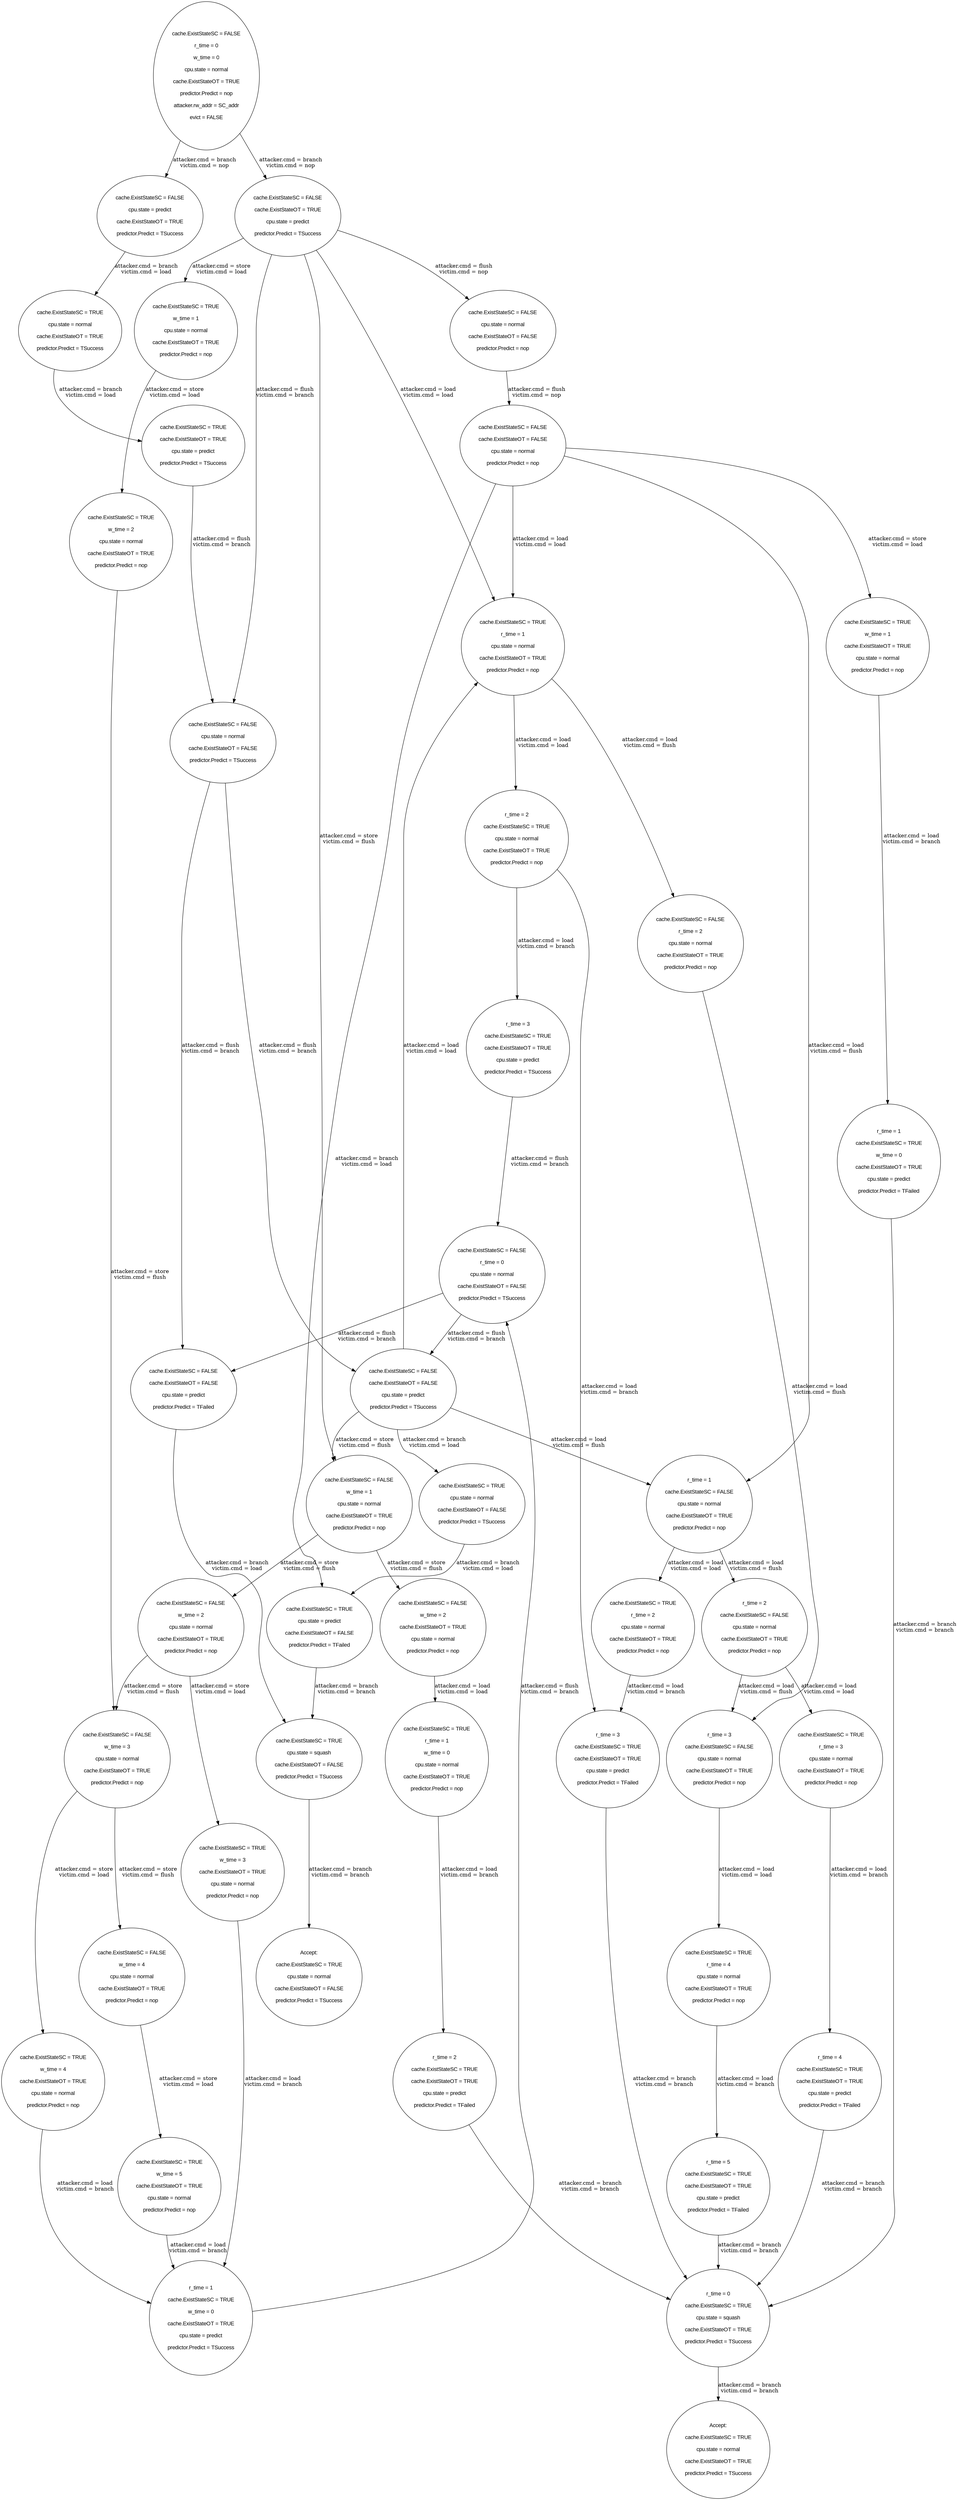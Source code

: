  strict digraph Tree {

    node [fontname="Arial"];

"
cache.ExistStateSC = FALSE

r_time = 0

w_time = 0

cpu.state = normal

cache.ExistStateOT = TRUE

predictor.Predict = nop

attacker.rw_addr = SC_addr

evict = FALSE

" -> "
cache.ExistStateSC = FALSE

cache.ExistStateOT = TRUE

cpu.state = predict

predictor.Predict = TSuccess

"
[ label="attacker.cmd = branch
victim.cmd = nop
" ]
"
cache.ExistStateSC = FALSE

cache.ExistStateOT = TRUE

cpu.state = predict

predictor.Predict = TSuccess

" -> "
cache.ExistStateSC = FALSE

cpu.state = normal

cache.ExistStateOT = FALSE

predictor.Predict = nop

"
[ label="attacker.cmd = flush
victim.cmd = nop
" ]
"
cache.ExistStateSC = FALSE

cpu.state = normal

cache.ExistStateOT = FALSE

predictor.Predict = nop

" -> "
cache.ExistStateSC = FALSE

cache.ExistStateOT = FALSE

cpu.state = normal

predictor.Predict = nop

"
[ label="attacker.cmd = flush
victim.cmd = nop
" ]
"
cache.ExistStateSC = FALSE

cache.ExistStateOT = FALSE

cpu.state = normal

predictor.Predict = nop

" -> "
cache.ExistStateSC = TRUE

r_time = 1

cpu.state = normal

cache.ExistStateOT = TRUE

predictor.Predict = nop

"
[ label="attacker.cmd = load
victim.cmd = load
" ]
"
cache.ExistStateSC = TRUE

r_time = 1

cpu.state = normal

cache.ExistStateOT = TRUE

predictor.Predict = nop

" -> "
cache.ExistStateSC = FALSE

r_time = 2

cpu.state = normal

cache.ExistStateOT = TRUE

predictor.Predict = nop

"
[ label="attacker.cmd = load
victim.cmd = flush
" ]
"
cache.ExistStateSC = FALSE

r_time = 2

cpu.state = normal

cache.ExistStateOT = TRUE

predictor.Predict = nop

" -> "
r_time = 3

cache.ExistStateSC = FALSE

cpu.state = normal

cache.ExistStateOT = TRUE

predictor.Predict = nop

"
[ label="attacker.cmd = load
victim.cmd = flush
" ]
"
r_time = 3

cache.ExistStateSC = FALSE

cpu.state = normal

cache.ExistStateOT = TRUE

predictor.Predict = nop

" -> "
cache.ExistStateSC = TRUE

r_time = 4

cpu.state = normal

cache.ExistStateOT = TRUE

predictor.Predict = nop

"
[ label="attacker.cmd = load
victim.cmd = load
" ]
"
cache.ExistStateSC = TRUE

r_time = 4

cpu.state = normal

cache.ExistStateOT = TRUE

predictor.Predict = nop

" -> "
r_time = 5

cache.ExistStateSC = TRUE

cache.ExistStateOT = TRUE

cpu.state = predict

predictor.Predict = TFailed

"
[ label="attacker.cmd = load
victim.cmd = branch
" ]
"
r_time = 5

cache.ExistStateSC = TRUE

cache.ExistStateOT = TRUE

cpu.state = predict

predictor.Predict = TFailed

" -> "
r_time = 0

cache.ExistStateSC = TRUE

cpu.state = squash

cache.ExistStateOT = TRUE

predictor.Predict = TSuccess

"
[ label="attacker.cmd = branch
victim.cmd = branch
" ]
"
r_time = 0

cache.ExistStateSC = TRUE

cpu.state = squash

cache.ExistStateOT = TRUE

predictor.Predict = TSuccess

" -> "
Accept:

cache.ExistStateSC = TRUE

cpu.state = normal

cache.ExistStateOT = TRUE

predictor.Predict = TSuccess

"
[ label="attacker.cmd = branch
victim.cmd = branch
" ]
"
cache.ExistStateSC = FALSE

r_time = 0

w_time = 0

cpu.state = normal

cache.ExistStateOT = TRUE

predictor.Predict = nop

attacker.rw_addr = SC_addr

evict = FALSE

" -> "
cache.ExistStateSC = FALSE

cache.ExistStateOT = TRUE

cpu.state = predict

predictor.Predict = TSuccess

"
[ label="attacker.cmd = branch
victim.cmd = nop
" ]
"
cache.ExistStateSC = FALSE

cache.ExistStateOT = TRUE

cpu.state = predict

predictor.Predict = TSuccess

" -> "
cache.ExistStateSC = FALSE

cpu.state = normal

cache.ExistStateOT = FALSE

predictor.Predict = TSuccess

"
[ label="attacker.cmd = flush
victim.cmd = branch
" ]
"
cache.ExistStateSC = FALSE

cpu.state = normal

cache.ExistStateOT = FALSE

predictor.Predict = TSuccess

" -> "
cache.ExistStateSC = FALSE

cache.ExistStateOT = FALSE

cpu.state = predict

predictor.Predict = TSuccess

"
[ label="attacker.cmd = flush
victim.cmd = branch
" ]
"
cache.ExistStateSC = FALSE

cache.ExistStateOT = FALSE

cpu.state = predict

predictor.Predict = TSuccess

" -> "
r_time = 1

cache.ExistStateSC = FALSE

cpu.state = normal

cache.ExistStateOT = TRUE

predictor.Predict = nop

"
[ label="attacker.cmd = load
victim.cmd = flush
" ]
"
r_time = 1

cache.ExistStateSC = FALSE

cpu.state = normal

cache.ExistStateOT = TRUE

predictor.Predict = nop

" -> "
r_time = 2

cache.ExistStateSC = FALSE

cpu.state = normal

cache.ExistStateOT = TRUE

predictor.Predict = nop

"
[ label="attacker.cmd = load
victim.cmd = flush
" ]
"
r_time = 2

cache.ExistStateSC = FALSE

cpu.state = normal

cache.ExistStateOT = TRUE

predictor.Predict = nop

" -> "
r_time = 3

cache.ExistStateSC = FALSE

cpu.state = normal

cache.ExistStateOT = TRUE

predictor.Predict = nop

"
[ label="attacker.cmd = load
victim.cmd = flush
" ]
"
r_time = 3

cache.ExistStateSC = FALSE

cpu.state = normal

cache.ExistStateOT = TRUE

predictor.Predict = nop

" -> "
cache.ExistStateSC = TRUE

r_time = 4

cpu.state = normal

cache.ExistStateOT = TRUE

predictor.Predict = nop

"
[ label="attacker.cmd = load
victim.cmd = load
" ]
"
cache.ExistStateSC = TRUE

r_time = 4

cpu.state = normal

cache.ExistStateOT = TRUE

predictor.Predict = nop

" -> "
r_time = 5

cache.ExistStateSC = TRUE

cache.ExistStateOT = TRUE

cpu.state = predict

predictor.Predict = TFailed

"
[ label="attacker.cmd = load
victim.cmd = branch
" ]
"
r_time = 5

cache.ExistStateSC = TRUE

cache.ExistStateOT = TRUE

cpu.state = predict

predictor.Predict = TFailed

" -> "
r_time = 0

cache.ExistStateSC = TRUE

cpu.state = squash

cache.ExistStateOT = TRUE

predictor.Predict = TSuccess

"
[ label="attacker.cmd = branch
victim.cmd = branch
" ]
"
r_time = 0

cache.ExistStateSC = TRUE

cpu.state = squash

cache.ExistStateOT = TRUE

predictor.Predict = TSuccess

" -> "
Accept:

cache.ExistStateSC = TRUE

cpu.state = normal

cache.ExistStateOT = TRUE

predictor.Predict = TSuccess

"
[ label="attacker.cmd = branch
victim.cmd = branch
" ]
"
cache.ExistStateSC = FALSE

r_time = 0

w_time = 0

cpu.state = normal

cache.ExistStateOT = TRUE

predictor.Predict = nop

attacker.rw_addr = SC_addr

evict = FALSE

" -> "
cache.ExistStateSC = FALSE

cpu.state = predict

cache.ExistStateOT = TRUE

predictor.Predict = TSuccess

"
[ label="attacker.cmd = branch
victim.cmd = nop
" ]
"
cache.ExistStateSC = FALSE

cpu.state = predict

cache.ExistStateOT = TRUE

predictor.Predict = TSuccess

" -> "
cache.ExistStateSC = TRUE

cpu.state = normal

cache.ExistStateOT = TRUE

predictor.Predict = TSuccess

"
[ label="attacker.cmd = branch
victim.cmd = load
" ]
"
cache.ExistStateSC = TRUE

cpu.state = normal

cache.ExistStateOT = TRUE

predictor.Predict = TSuccess

" -> "
cache.ExistStateSC = TRUE

cache.ExistStateOT = TRUE

cpu.state = predict

predictor.Predict = TSuccess

"
[ label="attacker.cmd = branch
victim.cmd = load
" ]
"
cache.ExistStateSC = TRUE

cache.ExistStateOT = TRUE

cpu.state = predict

predictor.Predict = TSuccess

" -> "
cache.ExistStateSC = FALSE

cpu.state = normal

cache.ExistStateOT = FALSE

predictor.Predict = TSuccess

"
[ label="attacker.cmd = flush
victim.cmd = branch
" ]
"
cache.ExistStateSC = FALSE

cpu.state = normal

cache.ExistStateOT = FALSE

predictor.Predict = TSuccess

" -> "
cache.ExistStateSC = FALSE

cache.ExistStateOT = FALSE

cpu.state = predict

predictor.Predict = TSuccess

"
[ label="attacker.cmd = flush
victim.cmd = branch
" ]
"
cache.ExistStateSC = FALSE

cache.ExistStateOT = FALSE

cpu.state = predict

predictor.Predict = TSuccess

" -> "
r_time = 1

cache.ExistStateSC = FALSE

cpu.state = normal

cache.ExistStateOT = TRUE

predictor.Predict = nop

"
[ label="attacker.cmd = load
victim.cmd = flush
" ]
"
r_time = 1

cache.ExistStateSC = FALSE

cpu.state = normal

cache.ExistStateOT = TRUE

predictor.Predict = nop

" -> "
r_time = 2

cache.ExistStateSC = FALSE

cpu.state = normal

cache.ExistStateOT = TRUE

predictor.Predict = nop

"
[ label="attacker.cmd = load
victim.cmd = flush
" ]
"
r_time = 2

cache.ExistStateSC = FALSE

cpu.state = normal

cache.ExistStateOT = TRUE

predictor.Predict = nop

" -> "
r_time = 3

cache.ExistStateSC = FALSE

cpu.state = normal

cache.ExistStateOT = TRUE

predictor.Predict = nop

"
[ label="attacker.cmd = load
victim.cmd = flush
" ]
"
r_time = 3

cache.ExistStateSC = FALSE

cpu.state = normal

cache.ExistStateOT = TRUE

predictor.Predict = nop

" -> "
cache.ExistStateSC = TRUE

r_time = 4

cpu.state = normal

cache.ExistStateOT = TRUE

predictor.Predict = nop

"
[ label="attacker.cmd = load
victim.cmd = load
" ]
"
cache.ExistStateSC = TRUE

r_time = 4

cpu.state = normal

cache.ExistStateOT = TRUE

predictor.Predict = nop

" -> "
r_time = 5

cache.ExistStateSC = TRUE

cache.ExistStateOT = TRUE

cpu.state = predict

predictor.Predict = TFailed

"
[ label="attacker.cmd = load
victim.cmd = branch
" ]
"
r_time = 5

cache.ExistStateSC = TRUE

cache.ExistStateOT = TRUE

cpu.state = predict

predictor.Predict = TFailed

" -> "
r_time = 0

cache.ExistStateSC = TRUE

cpu.state = squash

cache.ExistStateOT = TRUE

predictor.Predict = TSuccess

"
[ label="attacker.cmd = branch
victim.cmd = branch
" ]
"
r_time = 0

cache.ExistStateSC = TRUE

cpu.state = squash

cache.ExistStateOT = TRUE

predictor.Predict = TSuccess

" -> "
Accept:

cache.ExistStateSC = TRUE

cpu.state = normal

cache.ExistStateOT = TRUE

predictor.Predict = TSuccess

"
[ label="attacker.cmd = branch
victim.cmd = branch
" ]
"
cache.ExistStateSC = FALSE

r_time = 0

w_time = 0

cpu.state = normal

cache.ExistStateOT = TRUE

predictor.Predict = nop

attacker.rw_addr = SC_addr

evict = FALSE

" -> "
cache.ExistStateSC = FALSE

cache.ExistStateOT = TRUE

cpu.state = predict

predictor.Predict = TSuccess

"
[ label="attacker.cmd = branch
victim.cmd = nop
" ]
"
cache.ExistStateSC = FALSE

cache.ExistStateOT = TRUE

cpu.state = predict

predictor.Predict = TSuccess

" -> "
cache.ExistStateSC = TRUE

r_time = 1

cpu.state = normal

cache.ExistStateOT = TRUE

predictor.Predict = nop

"
[ label="attacker.cmd = load
victim.cmd = load
" ]
"
cache.ExistStateSC = TRUE

r_time = 1

cpu.state = normal

cache.ExistStateOT = TRUE

predictor.Predict = nop

" -> "
r_time = 2

cache.ExistStateSC = TRUE

cpu.state = normal

cache.ExistStateOT = TRUE

predictor.Predict = nop

"
[ label="attacker.cmd = load
victim.cmd = load
" ]
"
r_time = 2

cache.ExistStateSC = TRUE

cpu.state = normal

cache.ExistStateOT = TRUE

predictor.Predict = nop

" -> "
r_time = 3

cache.ExistStateSC = TRUE

cache.ExistStateOT = TRUE

cpu.state = predict

predictor.Predict = TSuccess

"
[ label="attacker.cmd = load
victim.cmd = branch
" ]
"
r_time = 3

cache.ExistStateSC = TRUE

cache.ExistStateOT = TRUE

cpu.state = predict

predictor.Predict = TSuccess

" -> "
cache.ExistStateSC = FALSE

r_time = 0

cpu.state = normal

cache.ExistStateOT = FALSE

predictor.Predict = TSuccess

"
[ label="attacker.cmd = flush
victim.cmd = branch
" ]
"
cache.ExistStateSC = FALSE

r_time = 0

cpu.state = normal

cache.ExistStateOT = FALSE

predictor.Predict = TSuccess

" -> "
cache.ExistStateSC = FALSE

cache.ExistStateOT = FALSE

cpu.state = predict

predictor.Predict = TSuccess

"
[ label="attacker.cmd = flush
victim.cmd = branch
" ]
"
cache.ExistStateSC = FALSE

cache.ExistStateOT = FALSE

cpu.state = predict

predictor.Predict = TSuccess

" -> "
r_time = 1

cache.ExistStateSC = FALSE

cpu.state = normal

cache.ExistStateOT = TRUE

predictor.Predict = nop

"
[ label="attacker.cmd = load
victim.cmd = flush
" ]
"
r_time = 1

cache.ExistStateSC = FALSE

cpu.state = normal

cache.ExistStateOT = TRUE

predictor.Predict = nop

" -> "
r_time = 2

cache.ExistStateSC = FALSE

cpu.state = normal

cache.ExistStateOT = TRUE

predictor.Predict = nop

"
[ label="attacker.cmd = load
victim.cmd = flush
" ]
"
r_time = 2

cache.ExistStateSC = FALSE

cpu.state = normal

cache.ExistStateOT = TRUE

predictor.Predict = nop

" -> "
r_time = 3

cache.ExistStateSC = FALSE

cpu.state = normal

cache.ExistStateOT = TRUE

predictor.Predict = nop

"
[ label="attacker.cmd = load
victim.cmd = flush
" ]
"
r_time = 3

cache.ExistStateSC = FALSE

cpu.state = normal

cache.ExistStateOT = TRUE

predictor.Predict = nop

" -> "
cache.ExistStateSC = TRUE

r_time = 4

cpu.state = normal

cache.ExistStateOT = TRUE

predictor.Predict = nop

"
[ label="attacker.cmd = load
victim.cmd = load
" ]
"
cache.ExistStateSC = TRUE

r_time = 4

cpu.state = normal

cache.ExistStateOT = TRUE

predictor.Predict = nop

" -> "
r_time = 5

cache.ExistStateSC = TRUE

cache.ExistStateOT = TRUE

cpu.state = predict

predictor.Predict = TFailed

"
[ label="attacker.cmd = load
victim.cmd = branch
" ]
"
r_time = 5

cache.ExistStateSC = TRUE

cache.ExistStateOT = TRUE

cpu.state = predict

predictor.Predict = TFailed

" -> "
r_time = 0

cache.ExistStateSC = TRUE

cpu.state = squash

cache.ExistStateOT = TRUE

predictor.Predict = TSuccess

"
[ label="attacker.cmd = branch
victim.cmd = branch
" ]
"
r_time = 0

cache.ExistStateSC = TRUE

cpu.state = squash

cache.ExistStateOT = TRUE

predictor.Predict = TSuccess

" -> "
Accept:

cache.ExistStateSC = TRUE

cpu.state = normal

cache.ExistStateOT = TRUE

predictor.Predict = TSuccess

"
[ label="attacker.cmd = branch
victim.cmd = branch
" ]
"
cache.ExistStateSC = FALSE

r_time = 0

w_time = 0

cpu.state = normal

cache.ExistStateOT = TRUE

predictor.Predict = nop

attacker.rw_addr = SC_addr

evict = FALSE

" -> "
cache.ExistStateSC = FALSE

cache.ExistStateOT = TRUE

cpu.state = predict

predictor.Predict = TSuccess

"
[ label="attacker.cmd = branch
victim.cmd = nop
" ]
"
cache.ExistStateSC = FALSE

cache.ExistStateOT = TRUE

cpu.state = predict

predictor.Predict = TSuccess

" -> "
cache.ExistStateSC = FALSE

w_time = 1

cpu.state = normal

cache.ExistStateOT = TRUE

predictor.Predict = nop

"
[ label="attacker.cmd = store
victim.cmd = flush
" ]
"
cache.ExistStateSC = FALSE

w_time = 1

cpu.state = normal

cache.ExistStateOT = TRUE

predictor.Predict = nop

" -> "
cache.ExistStateSC = FALSE

w_time = 2

cpu.state = normal

cache.ExistStateOT = TRUE

predictor.Predict = nop

"
[ label="attacker.cmd = store
victim.cmd = flush
" ]
"
cache.ExistStateSC = FALSE

w_time = 2

cpu.state = normal

cache.ExistStateOT = TRUE

predictor.Predict = nop

" -> "
cache.ExistStateSC = TRUE

w_time = 3

cache.ExistStateOT = TRUE

cpu.state = normal

predictor.Predict = nop

"
[ label="attacker.cmd = store
victim.cmd = load
" ]
"
cache.ExistStateSC = TRUE

w_time = 3

cache.ExistStateOT = TRUE

cpu.state = normal

predictor.Predict = nop

" -> "
r_time = 1

cache.ExistStateSC = TRUE

w_time = 0

cache.ExistStateOT = TRUE

cpu.state = predict

predictor.Predict = TSuccess

"
[ label="attacker.cmd = load
victim.cmd = branch
" ]
"
r_time = 1

cache.ExistStateSC = TRUE

w_time = 0

cache.ExistStateOT = TRUE

cpu.state = predict

predictor.Predict = TSuccess

" -> "
cache.ExistStateSC = FALSE

r_time = 0

cpu.state = normal

cache.ExistStateOT = FALSE

predictor.Predict = TSuccess

"
[ label="attacker.cmd = flush
victim.cmd = branch
" ]
"
cache.ExistStateSC = FALSE

r_time = 0

cpu.state = normal

cache.ExistStateOT = FALSE

predictor.Predict = TSuccess

" -> "
cache.ExistStateSC = FALSE

cache.ExistStateOT = FALSE

cpu.state = predict

predictor.Predict = TSuccess

"
[ label="attacker.cmd = flush
victim.cmd = branch
" ]
"
cache.ExistStateSC = FALSE

cache.ExistStateOT = FALSE

cpu.state = predict

predictor.Predict = TSuccess

" -> "
r_time = 1

cache.ExistStateSC = FALSE

cpu.state = normal

cache.ExistStateOT = TRUE

predictor.Predict = nop

"
[ label="attacker.cmd = load
victim.cmd = flush
" ]
"
r_time = 1

cache.ExistStateSC = FALSE

cpu.state = normal

cache.ExistStateOT = TRUE

predictor.Predict = nop

" -> "
r_time = 2

cache.ExistStateSC = FALSE

cpu.state = normal

cache.ExistStateOT = TRUE

predictor.Predict = nop

"
[ label="attacker.cmd = load
victim.cmd = flush
" ]
"
r_time = 2

cache.ExistStateSC = FALSE

cpu.state = normal

cache.ExistStateOT = TRUE

predictor.Predict = nop

" -> "
r_time = 3

cache.ExistStateSC = FALSE

cpu.state = normal

cache.ExistStateOT = TRUE

predictor.Predict = nop

"
[ label="attacker.cmd = load
victim.cmd = flush
" ]
"
r_time = 3

cache.ExistStateSC = FALSE

cpu.state = normal

cache.ExistStateOT = TRUE

predictor.Predict = nop

" -> "
cache.ExistStateSC = TRUE

r_time = 4

cpu.state = normal

cache.ExistStateOT = TRUE

predictor.Predict = nop

"
[ label="attacker.cmd = load
victim.cmd = load
" ]
"
cache.ExistStateSC = TRUE

r_time = 4

cpu.state = normal

cache.ExistStateOT = TRUE

predictor.Predict = nop

" -> "
r_time = 5

cache.ExistStateSC = TRUE

cache.ExistStateOT = TRUE

cpu.state = predict

predictor.Predict = TFailed

"
[ label="attacker.cmd = load
victim.cmd = branch
" ]
"
r_time = 5

cache.ExistStateSC = TRUE

cache.ExistStateOT = TRUE

cpu.state = predict

predictor.Predict = TFailed

" -> "
r_time = 0

cache.ExistStateSC = TRUE

cpu.state = squash

cache.ExistStateOT = TRUE

predictor.Predict = TSuccess

"
[ label="attacker.cmd = branch
victim.cmd = branch
" ]
"
r_time = 0

cache.ExistStateSC = TRUE

cpu.state = squash

cache.ExistStateOT = TRUE

predictor.Predict = TSuccess

" -> "
Accept:

cache.ExistStateSC = TRUE

cpu.state = normal

cache.ExistStateOT = TRUE

predictor.Predict = TSuccess

"
[ label="attacker.cmd = branch
victim.cmd = branch
" ]
"
cache.ExistStateSC = FALSE

r_time = 0

w_time = 0

cpu.state = normal

cache.ExistStateOT = TRUE

predictor.Predict = nop

attacker.rw_addr = SC_addr

evict = FALSE

" -> "
cache.ExistStateSC = FALSE

cache.ExistStateOT = TRUE

cpu.state = predict

predictor.Predict = TSuccess

"
[ label="attacker.cmd = branch
victim.cmd = nop
" ]
"
cache.ExistStateSC = FALSE

cache.ExistStateOT = TRUE

cpu.state = predict

predictor.Predict = TSuccess

" -> "
cache.ExistStateSC = FALSE

w_time = 1

cpu.state = normal

cache.ExistStateOT = TRUE

predictor.Predict = nop

"
[ label="attacker.cmd = store
victim.cmd = flush
" ]
"
cache.ExistStateSC = FALSE

w_time = 1

cpu.state = normal

cache.ExistStateOT = TRUE

predictor.Predict = nop

" -> "
cache.ExistStateSC = FALSE

w_time = 2

cpu.state = normal

cache.ExistStateOT = TRUE

predictor.Predict = nop

"
[ label="attacker.cmd = store
victim.cmd = flush
" ]
"
cache.ExistStateSC = FALSE

w_time = 2

cpu.state = normal

cache.ExistStateOT = TRUE

predictor.Predict = nop

" -> "
cache.ExistStateSC = FALSE

w_time = 3

cpu.state = normal

cache.ExistStateOT = TRUE

predictor.Predict = nop

"
[ label="attacker.cmd = store
victim.cmd = flush
" ]
"
cache.ExistStateSC = FALSE

w_time = 3

cpu.state = normal

cache.ExistStateOT = TRUE

predictor.Predict = nop

" -> "
cache.ExistStateSC = TRUE

w_time = 4

cache.ExistStateOT = TRUE

cpu.state = normal

predictor.Predict = nop

"
[ label="attacker.cmd = store
victim.cmd = load
" ]
"
cache.ExistStateSC = TRUE

w_time = 4

cache.ExistStateOT = TRUE

cpu.state = normal

predictor.Predict = nop

" -> "
r_time = 1

cache.ExistStateSC = TRUE

w_time = 0

cache.ExistStateOT = TRUE

cpu.state = predict

predictor.Predict = TSuccess

"
[ label="attacker.cmd = load
victim.cmd = branch
" ]
"
r_time = 1

cache.ExistStateSC = TRUE

w_time = 0

cache.ExistStateOT = TRUE

cpu.state = predict

predictor.Predict = TSuccess

" -> "
cache.ExistStateSC = FALSE

r_time = 0

cpu.state = normal

cache.ExistStateOT = FALSE

predictor.Predict = TSuccess

"
[ label="attacker.cmd = flush
victim.cmd = branch
" ]
"
cache.ExistStateSC = FALSE

r_time = 0

cpu.state = normal

cache.ExistStateOT = FALSE

predictor.Predict = TSuccess

" -> "
cache.ExistStateSC = FALSE

cache.ExistStateOT = FALSE

cpu.state = predict

predictor.Predict = TSuccess

"
[ label="attacker.cmd = flush
victim.cmd = branch
" ]
"
cache.ExistStateSC = FALSE

cache.ExistStateOT = FALSE

cpu.state = predict

predictor.Predict = TSuccess

" -> "
r_time = 1

cache.ExistStateSC = FALSE

cpu.state = normal

cache.ExistStateOT = TRUE

predictor.Predict = nop

"
[ label="attacker.cmd = load
victim.cmd = flush
" ]
"
r_time = 1

cache.ExistStateSC = FALSE

cpu.state = normal

cache.ExistStateOT = TRUE

predictor.Predict = nop

" -> "
r_time = 2

cache.ExistStateSC = FALSE

cpu.state = normal

cache.ExistStateOT = TRUE

predictor.Predict = nop

"
[ label="attacker.cmd = load
victim.cmd = flush
" ]
"
r_time = 2

cache.ExistStateSC = FALSE

cpu.state = normal

cache.ExistStateOT = TRUE

predictor.Predict = nop

" -> "
r_time = 3

cache.ExistStateSC = FALSE

cpu.state = normal

cache.ExistStateOT = TRUE

predictor.Predict = nop

"
[ label="attacker.cmd = load
victim.cmd = flush
" ]
"
r_time = 3

cache.ExistStateSC = FALSE

cpu.state = normal

cache.ExistStateOT = TRUE

predictor.Predict = nop

" -> "
cache.ExistStateSC = TRUE

r_time = 4

cpu.state = normal

cache.ExistStateOT = TRUE

predictor.Predict = nop

"
[ label="attacker.cmd = load
victim.cmd = load
" ]
"
cache.ExistStateSC = TRUE

r_time = 4

cpu.state = normal

cache.ExistStateOT = TRUE

predictor.Predict = nop

" -> "
r_time = 5

cache.ExistStateSC = TRUE

cache.ExistStateOT = TRUE

cpu.state = predict

predictor.Predict = TFailed

"
[ label="attacker.cmd = load
victim.cmd = branch
" ]
"
r_time = 5

cache.ExistStateSC = TRUE

cache.ExistStateOT = TRUE

cpu.state = predict

predictor.Predict = TFailed

" -> "
r_time = 0

cache.ExistStateSC = TRUE

cpu.state = squash

cache.ExistStateOT = TRUE

predictor.Predict = TSuccess

"
[ label="attacker.cmd = branch
victim.cmd = branch
" ]
"
r_time = 0

cache.ExistStateSC = TRUE

cpu.state = squash

cache.ExistStateOT = TRUE

predictor.Predict = TSuccess

" -> "
Accept:

cache.ExistStateSC = TRUE

cpu.state = normal

cache.ExistStateOT = TRUE

predictor.Predict = TSuccess

"
[ label="attacker.cmd = branch
victim.cmd = branch
" ]
"
cache.ExistStateSC = FALSE

r_time = 0

w_time = 0

cpu.state = normal

cache.ExistStateOT = TRUE

predictor.Predict = nop

attacker.rw_addr = SC_addr

evict = FALSE

" -> "
cache.ExistStateSC = FALSE

cache.ExistStateOT = TRUE

cpu.state = predict

predictor.Predict = TSuccess

"
[ label="attacker.cmd = branch
victim.cmd = nop
" ]
"
cache.ExistStateSC = FALSE

cache.ExistStateOT = TRUE

cpu.state = predict

predictor.Predict = TSuccess

" -> "
cache.ExistStateSC = TRUE

w_time = 1

cpu.state = normal

cache.ExistStateOT = TRUE

predictor.Predict = nop

"
[ label="attacker.cmd = store
victim.cmd = load
" ]
"
cache.ExistStateSC = TRUE

w_time = 1

cpu.state = normal

cache.ExistStateOT = TRUE

predictor.Predict = nop

" -> "
cache.ExistStateSC = TRUE

w_time = 2

cpu.state = normal

cache.ExistStateOT = TRUE

predictor.Predict = nop

"
[ label="attacker.cmd = store
victim.cmd = load
" ]
"
cache.ExistStateSC = TRUE

w_time = 2

cpu.state = normal

cache.ExistStateOT = TRUE

predictor.Predict = nop

" -> "
cache.ExistStateSC = FALSE

w_time = 3

cpu.state = normal

cache.ExistStateOT = TRUE

predictor.Predict = nop

"
[ label="attacker.cmd = store
victim.cmd = flush
" ]
"
cache.ExistStateSC = FALSE

w_time = 3

cpu.state = normal

cache.ExistStateOT = TRUE

predictor.Predict = nop

" -> "
cache.ExistStateSC = FALSE

w_time = 4

cpu.state = normal

cache.ExistStateOT = TRUE

predictor.Predict = nop

"
[ label="attacker.cmd = store
victim.cmd = flush
" ]
"
cache.ExistStateSC = FALSE

w_time = 4

cpu.state = normal

cache.ExistStateOT = TRUE

predictor.Predict = nop

" -> "
cache.ExistStateSC = TRUE

w_time = 5

cache.ExistStateOT = TRUE

cpu.state = normal

predictor.Predict = nop

"
[ label="attacker.cmd = store
victim.cmd = load
" ]
"
cache.ExistStateSC = TRUE

w_time = 5

cache.ExistStateOT = TRUE

cpu.state = normal

predictor.Predict = nop

" -> "
r_time = 1

cache.ExistStateSC = TRUE

w_time = 0

cache.ExistStateOT = TRUE

cpu.state = predict

predictor.Predict = TSuccess

"
[ label="attacker.cmd = load
victim.cmd = branch
" ]
"
r_time = 1

cache.ExistStateSC = TRUE

w_time = 0

cache.ExistStateOT = TRUE

cpu.state = predict

predictor.Predict = TSuccess

" -> "
cache.ExistStateSC = FALSE

r_time = 0

cpu.state = normal

cache.ExistStateOT = FALSE

predictor.Predict = TSuccess

"
[ label="attacker.cmd = flush
victim.cmd = branch
" ]
"
cache.ExistStateSC = FALSE

r_time = 0

cpu.state = normal

cache.ExistStateOT = FALSE

predictor.Predict = TSuccess

" -> "
cache.ExistStateSC = FALSE

cache.ExistStateOT = FALSE

cpu.state = predict

predictor.Predict = TSuccess

"
[ label="attacker.cmd = flush
victim.cmd = branch
" ]
"
cache.ExistStateSC = FALSE

cache.ExistStateOT = FALSE

cpu.state = predict

predictor.Predict = TSuccess

" -> "
r_time = 1

cache.ExistStateSC = FALSE

cpu.state = normal

cache.ExistStateOT = TRUE

predictor.Predict = nop

"
[ label="attacker.cmd = load
victim.cmd = flush
" ]
"
r_time = 1

cache.ExistStateSC = FALSE

cpu.state = normal

cache.ExistStateOT = TRUE

predictor.Predict = nop

" -> "
r_time = 2

cache.ExistStateSC = FALSE

cpu.state = normal

cache.ExistStateOT = TRUE

predictor.Predict = nop

"
[ label="attacker.cmd = load
victim.cmd = flush
" ]
"
r_time = 2

cache.ExistStateSC = FALSE

cpu.state = normal

cache.ExistStateOT = TRUE

predictor.Predict = nop

" -> "
r_time = 3

cache.ExistStateSC = FALSE

cpu.state = normal

cache.ExistStateOT = TRUE

predictor.Predict = nop

"
[ label="attacker.cmd = load
victim.cmd = flush
" ]
"
r_time = 3

cache.ExistStateSC = FALSE

cpu.state = normal

cache.ExistStateOT = TRUE

predictor.Predict = nop

" -> "
cache.ExistStateSC = TRUE

r_time = 4

cpu.state = normal

cache.ExistStateOT = TRUE

predictor.Predict = nop

"
[ label="attacker.cmd = load
victim.cmd = load
" ]
"
cache.ExistStateSC = TRUE

r_time = 4

cpu.state = normal

cache.ExistStateOT = TRUE

predictor.Predict = nop

" -> "
r_time = 5

cache.ExistStateSC = TRUE

cache.ExistStateOT = TRUE

cpu.state = predict

predictor.Predict = TFailed

"
[ label="attacker.cmd = load
victim.cmd = branch
" ]
"
r_time = 5

cache.ExistStateSC = TRUE

cache.ExistStateOT = TRUE

cpu.state = predict

predictor.Predict = TFailed

" -> "
r_time = 0

cache.ExistStateSC = TRUE

cpu.state = squash

cache.ExistStateOT = TRUE

predictor.Predict = TSuccess

"
[ label="attacker.cmd = branch
victim.cmd = branch
" ]
"
r_time = 0

cache.ExistStateSC = TRUE

cpu.state = squash

cache.ExistStateOT = TRUE

predictor.Predict = TSuccess

" -> "
Accept:

cache.ExistStateSC = TRUE

cpu.state = normal

cache.ExistStateOT = TRUE

predictor.Predict = TSuccess

"
[ label="attacker.cmd = branch
victim.cmd = branch
" ]
"
cache.ExistStateSC = FALSE

r_time = 0

w_time = 0

cpu.state = normal

cache.ExistStateOT = TRUE

predictor.Predict = nop

attacker.rw_addr = SC_addr

evict = FALSE

" -> "
cache.ExistStateSC = FALSE

cache.ExistStateOT = TRUE

cpu.state = predict

predictor.Predict = TSuccess

"
[ label="attacker.cmd = branch
victim.cmd = nop
" ]
"
cache.ExistStateSC = FALSE

cache.ExistStateOT = TRUE

cpu.state = predict

predictor.Predict = TSuccess

" -> "
cache.ExistStateSC = FALSE

cpu.state = normal

cache.ExistStateOT = FALSE

predictor.Predict = nop

"
[ label="attacker.cmd = flush
victim.cmd = nop
" ]
"
cache.ExistStateSC = FALSE

cpu.state = normal

cache.ExistStateOT = FALSE

predictor.Predict = nop

" -> "
cache.ExistStateSC = FALSE

cache.ExistStateOT = FALSE

cpu.state = normal

predictor.Predict = nop

"
[ label="attacker.cmd = flush
victim.cmd = nop
" ]
"
cache.ExistStateSC = FALSE

cache.ExistStateOT = FALSE

cpu.state = normal

predictor.Predict = nop

" -> "
cache.ExistStateSC = TRUE

cpu.state = predict

cache.ExistStateOT = FALSE

predictor.Predict = TFailed

"
[ label="attacker.cmd = branch
victim.cmd = load
" ]
"
cache.ExistStateSC = TRUE

cpu.state = predict

cache.ExistStateOT = FALSE

predictor.Predict = TFailed

" -> "
cache.ExistStateSC = TRUE

cpu.state = squash

cache.ExistStateOT = FALSE

predictor.Predict = TSuccess

"
[ label="attacker.cmd = branch
victim.cmd = branch
" ]
"
cache.ExistStateSC = TRUE

cpu.state = squash

cache.ExistStateOT = FALSE

predictor.Predict = TSuccess

" -> "
Accept:

cache.ExistStateSC = TRUE

cpu.state = normal

cache.ExistStateOT = FALSE

predictor.Predict = TSuccess

"
[ label="attacker.cmd = branch
victim.cmd = branch
" ]
"
cache.ExistStateSC = FALSE

r_time = 0

w_time = 0

cpu.state = normal

cache.ExistStateOT = TRUE

predictor.Predict = nop

attacker.rw_addr = SC_addr

evict = FALSE

" -> "
cache.ExistStateSC = FALSE

cache.ExistStateOT = TRUE

cpu.state = predict

predictor.Predict = TSuccess

"
[ label="attacker.cmd = branch
victim.cmd = nop
" ]
"
cache.ExistStateSC = FALSE

cache.ExistStateOT = TRUE

cpu.state = predict

predictor.Predict = TSuccess

" -> "
cache.ExistStateSC = FALSE

cpu.state = normal

cache.ExistStateOT = FALSE

predictor.Predict = nop

"
[ label="attacker.cmd = flush
victim.cmd = nop
" ]
"
cache.ExistStateSC = FALSE

cpu.state = normal

cache.ExistStateOT = FALSE

predictor.Predict = nop

" -> "
cache.ExistStateSC = FALSE

cache.ExistStateOT = FALSE

cpu.state = normal

predictor.Predict = nop

"
[ label="attacker.cmd = flush
victim.cmd = nop
" ]
"
cache.ExistStateSC = FALSE

cache.ExistStateOT = FALSE

cpu.state = normal

predictor.Predict = nop

" -> "
cache.ExistStateSC = TRUE

w_time = 1

cache.ExistStateOT = TRUE

cpu.state = normal

predictor.Predict = nop

"
[ label="attacker.cmd = store
victim.cmd = load
" ]
"
cache.ExistStateSC = TRUE

w_time = 1

cache.ExistStateOT = TRUE

cpu.state = normal

predictor.Predict = nop

" -> "
r_time = 1

cache.ExistStateSC = TRUE

w_time = 0

cache.ExistStateOT = TRUE

cpu.state = predict

predictor.Predict = TFailed

"
[ label="attacker.cmd = load
victim.cmd = branch
" ]
"
r_time = 1

cache.ExistStateSC = TRUE

w_time = 0

cache.ExistStateOT = TRUE

cpu.state = predict

predictor.Predict = TFailed

" -> "
r_time = 0

cache.ExistStateSC = TRUE

cpu.state = squash

cache.ExistStateOT = TRUE

predictor.Predict = TSuccess

"
[ label="attacker.cmd = branch
victim.cmd = branch
" ]
"
r_time = 0

cache.ExistStateSC = TRUE

cpu.state = squash

cache.ExistStateOT = TRUE

predictor.Predict = TSuccess

" -> "
Accept:

cache.ExistStateSC = TRUE

cpu.state = normal

cache.ExistStateOT = TRUE

predictor.Predict = TSuccess

"
[ label="attacker.cmd = branch
victim.cmd = branch
" ]
"
cache.ExistStateSC = FALSE

r_time = 0

w_time = 0

cpu.state = normal

cache.ExistStateOT = TRUE

predictor.Predict = nop

attacker.rw_addr = SC_addr

evict = FALSE

" -> "
cache.ExistStateSC = FALSE

cache.ExistStateOT = TRUE

cpu.state = predict

predictor.Predict = TSuccess

"
[ label="attacker.cmd = branch
victim.cmd = nop
" ]
"
cache.ExistStateSC = FALSE

cache.ExistStateOT = TRUE

cpu.state = predict

predictor.Predict = TSuccess

" -> "
cache.ExistStateSC = FALSE

cpu.state = normal

cache.ExistStateOT = FALSE

predictor.Predict = nop

"
[ label="attacker.cmd = flush
victim.cmd = nop
" ]
"
cache.ExistStateSC = FALSE

cpu.state = normal

cache.ExistStateOT = FALSE

predictor.Predict = nop

" -> "
cache.ExistStateSC = FALSE

cache.ExistStateOT = FALSE

cpu.state = normal

predictor.Predict = nop

"
[ label="attacker.cmd = flush
victim.cmd = nop
" ]
"
cache.ExistStateSC = FALSE

cache.ExistStateOT = FALSE

cpu.state = normal

predictor.Predict = nop

" -> "
r_time = 1

cache.ExistStateSC = FALSE

cpu.state = normal

cache.ExistStateOT = TRUE

predictor.Predict = nop

"
[ label="attacker.cmd = load
victim.cmd = flush
" ]
"
r_time = 1

cache.ExistStateSC = FALSE

cpu.state = normal

cache.ExistStateOT = TRUE

predictor.Predict = nop

" -> "
cache.ExistStateSC = TRUE

r_time = 2

cpu.state = normal

cache.ExistStateOT = TRUE

predictor.Predict = nop

"
[ label="attacker.cmd = load
victim.cmd = load
" ]
"
cache.ExistStateSC = TRUE

r_time = 2

cpu.state = normal

cache.ExistStateOT = TRUE

predictor.Predict = nop

" -> "
r_time = 3

cache.ExistStateSC = TRUE

cache.ExistStateOT = TRUE

cpu.state = predict

predictor.Predict = TFailed

"
[ label="attacker.cmd = load
victim.cmd = branch
" ]
"
r_time = 3

cache.ExistStateSC = TRUE

cache.ExistStateOT = TRUE

cpu.state = predict

predictor.Predict = TFailed

" -> "
r_time = 0

cache.ExistStateSC = TRUE

cpu.state = squash

cache.ExistStateOT = TRUE

predictor.Predict = TSuccess

"
[ label="attacker.cmd = branch
victim.cmd = branch
" ]
"
r_time = 0

cache.ExistStateSC = TRUE

cpu.state = squash

cache.ExistStateOT = TRUE

predictor.Predict = TSuccess

" -> "
Accept:

cache.ExistStateSC = TRUE

cpu.state = normal

cache.ExistStateOT = TRUE

predictor.Predict = TSuccess

"
[ label="attacker.cmd = branch
victim.cmd = branch
" ]
"
cache.ExistStateSC = FALSE

r_time = 0

w_time = 0

cpu.state = normal

cache.ExistStateOT = TRUE

predictor.Predict = nop

attacker.rw_addr = SC_addr

evict = FALSE

" -> "
cache.ExistStateSC = FALSE

cache.ExistStateOT = TRUE

cpu.state = predict

predictor.Predict = TSuccess

"
[ label="attacker.cmd = branch
victim.cmd = nop
" ]
"
cache.ExistStateSC = FALSE

cache.ExistStateOT = TRUE

cpu.state = predict

predictor.Predict = TSuccess

" -> "
cache.ExistStateSC = FALSE

cpu.state = normal

cache.ExistStateOT = FALSE

predictor.Predict = nop

"
[ label="attacker.cmd = flush
victim.cmd = nop
" ]
"
cache.ExistStateSC = FALSE

cpu.state = normal

cache.ExistStateOT = FALSE

predictor.Predict = nop

" -> "
cache.ExistStateSC = FALSE

cache.ExistStateOT = FALSE

cpu.state = normal

predictor.Predict = nop

"
[ label="attacker.cmd = flush
victim.cmd = nop
" ]
"
cache.ExistStateSC = FALSE

cache.ExistStateOT = FALSE

cpu.state = normal

predictor.Predict = nop

" -> "
r_time = 1

cache.ExistStateSC = FALSE

cpu.state = normal

cache.ExistStateOT = TRUE

predictor.Predict = nop

"
[ label="attacker.cmd = load
victim.cmd = flush
" ]
"
r_time = 1

cache.ExistStateSC = FALSE

cpu.state = normal

cache.ExistStateOT = TRUE

predictor.Predict = nop

" -> "
r_time = 2

cache.ExistStateSC = FALSE

cpu.state = normal

cache.ExistStateOT = TRUE

predictor.Predict = nop

"
[ label="attacker.cmd = load
victim.cmd = flush
" ]
"
r_time = 2

cache.ExistStateSC = FALSE

cpu.state = normal

cache.ExistStateOT = TRUE

predictor.Predict = nop

" -> "
cache.ExistStateSC = TRUE

r_time = 3

cpu.state = normal

cache.ExistStateOT = TRUE

predictor.Predict = nop

"
[ label="attacker.cmd = load
victim.cmd = load
" ]
"
cache.ExistStateSC = TRUE

r_time = 3

cpu.state = normal

cache.ExistStateOT = TRUE

predictor.Predict = nop

" -> "
r_time = 4

cache.ExistStateSC = TRUE

cache.ExistStateOT = TRUE

cpu.state = predict

predictor.Predict = TFailed

"
[ label="attacker.cmd = load
victim.cmd = branch
" ]
"
r_time = 4

cache.ExistStateSC = TRUE

cache.ExistStateOT = TRUE

cpu.state = predict

predictor.Predict = TFailed

" -> "
r_time = 0

cache.ExistStateSC = TRUE

cpu.state = squash

cache.ExistStateOT = TRUE

predictor.Predict = TSuccess

"
[ label="attacker.cmd = branch
victim.cmd = branch
" ]
"
r_time = 0

cache.ExistStateSC = TRUE

cpu.state = squash

cache.ExistStateOT = TRUE

predictor.Predict = TSuccess

" -> "
Accept:

cache.ExistStateSC = TRUE

cpu.state = normal

cache.ExistStateOT = TRUE

predictor.Predict = TSuccess

"
[ label="attacker.cmd = branch
victim.cmd = branch
" ]
"
cache.ExistStateSC = FALSE

r_time = 0

w_time = 0

cpu.state = normal

cache.ExistStateOT = TRUE

predictor.Predict = nop

attacker.rw_addr = SC_addr

evict = FALSE

" -> "
cache.ExistStateSC = FALSE

cache.ExistStateOT = TRUE

cpu.state = predict

predictor.Predict = TSuccess

"
[ label="attacker.cmd = branch
victim.cmd = nop
" ]
"
cache.ExistStateSC = FALSE

cache.ExistStateOT = TRUE

cpu.state = predict

predictor.Predict = TSuccess

" -> "
cache.ExistStateSC = FALSE

cpu.state = normal

cache.ExistStateOT = FALSE

predictor.Predict = nop

"
[ label="attacker.cmd = flush
victim.cmd = nop
" ]
"
cache.ExistStateSC = FALSE

cpu.state = normal

cache.ExistStateOT = FALSE

predictor.Predict = nop

" -> "
cache.ExistStateSC = FALSE

cache.ExistStateOT = FALSE

cpu.state = normal

predictor.Predict = nop

"
[ label="attacker.cmd = flush
victim.cmd = nop
" ]
"
cache.ExistStateSC = FALSE

cache.ExistStateOT = FALSE

cpu.state = normal

predictor.Predict = nop

" -> "
cache.ExistStateSC = TRUE

r_time = 1

cpu.state = normal

cache.ExistStateOT = TRUE

predictor.Predict = nop

"
[ label="attacker.cmd = load
victim.cmd = load
" ]
"
cache.ExistStateSC = TRUE

r_time = 1

cpu.state = normal

cache.ExistStateOT = TRUE

predictor.Predict = nop

" -> "
cache.ExistStateSC = FALSE

r_time = 2

cpu.state = normal

cache.ExistStateOT = TRUE

predictor.Predict = nop

"
[ label="attacker.cmd = load
victim.cmd = flush
" ]
"
cache.ExistStateSC = FALSE

r_time = 2

cpu.state = normal

cache.ExistStateOT = TRUE

predictor.Predict = nop

" -> "
r_time = 3

cache.ExistStateSC = FALSE

cpu.state = normal

cache.ExistStateOT = TRUE

predictor.Predict = nop

"
[ label="attacker.cmd = load
victim.cmd = flush
" ]
"
r_time = 3

cache.ExistStateSC = FALSE

cpu.state = normal

cache.ExistStateOT = TRUE

predictor.Predict = nop

" -> "
cache.ExistStateSC = TRUE

r_time = 4

cpu.state = normal

cache.ExistStateOT = TRUE

predictor.Predict = nop

"
[ label="attacker.cmd = load
victim.cmd = load
" ]
"
cache.ExistStateSC = TRUE

r_time = 4

cpu.state = normal

cache.ExistStateOT = TRUE

predictor.Predict = nop

" -> "
r_time = 5

cache.ExistStateSC = TRUE

cache.ExistStateOT = TRUE

cpu.state = predict

predictor.Predict = TFailed

"
[ label="attacker.cmd = load
victim.cmd = branch
" ]
"
r_time = 5

cache.ExistStateSC = TRUE

cache.ExistStateOT = TRUE

cpu.state = predict

predictor.Predict = TFailed

" -> "
r_time = 0

cache.ExistStateSC = TRUE

cpu.state = squash

cache.ExistStateOT = TRUE

predictor.Predict = TSuccess

"
[ label="attacker.cmd = branch
victim.cmd = branch
" ]
"
r_time = 0

cache.ExistStateSC = TRUE

cpu.state = squash

cache.ExistStateOT = TRUE

predictor.Predict = TSuccess

" -> "
Accept:

cache.ExistStateSC = TRUE

cpu.state = normal

cache.ExistStateOT = TRUE

predictor.Predict = TSuccess

"
[ label="attacker.cmd = branch
victim.cmd = branch
" ]
"
cache.ExistStateSC = FALSE

r_time = 0

w_time = 0

cpu.state = normal

cache.ExistStateOT = TRUE

predictor.Predict = nop

attacker.rw_addr = SC_addr

evict = FALSE

" -> "
cache.ExistStateSC = FALSE

cache.ExistStateOT = TRUE

cpu.state = predict

predictor.Predict = TSuccess

"
[ label="attacker.cmd = branch
victim.cmd = nop
" ]
"
cache.ExistStateSC = FALSE

cache.ExistStateOT = TRUE

cpu.state = predict

predictor.Predict = TSuccess

" -> "
cache.ExistStateSC = FALSE

cpu.state = normal

cache.ExistStateOT = FALSE

predictor.Predict = TSuccess

"
[ label="attacker.cmd = flush
victim.cmd = branch
" ]
"
cache.ExistStateSC = FALSE

cpu.state = normal

cache.ExistStateOT = FALSE

predictor.Predict = TSuccess

" -> "
cache.ExistStateSC = FALSE

cache.ExistStateOT = FALSE

cpu.state = predict

predictor.Predict = TFailed

"
[ label="attacker.cmd = flush
victim.cmd = branch
" ]
"
cache.ExistStateSC = FALSE

cache.ExistStateOT = FALSE

cpu.state = predict

predictor.Predict = TFailed

" -> "
cache.ExistStateSC = TRUE

cpu.state = squash

cache.ExistStateOT = FALSE

predictor.Predict = TSuccess

"
[ label="attacker.cmd = branch
victim.cmd = load
" ]
"
cache.ExistStateSC = TRUE

cpu.state = squash

cache.ExistStateOT = FALSE

predictor.Predict = TSuccess

" -> "
Accept:

cache.ExistStateSC = TRUE

cpu.state = normal

cache.ExistStateOT = FALSE

predictor.Predict = TSuccess

"
[ label="attacker.cmd = branch
victim.cmd = load
" ]
"
cache.ExistStateSC = FALSE

r_time = 0

w_time = 0

cpu.state = normal

cache.ExistStateOT = TRUE

predictor.Predict = nop

attacker.rw_addr = SC_addr

evict = FALSE

" -> "
cache.ExistStateSC = FALSE

cache.ExistStateOT = TRUE

cpu.state = predict

predictor.Predict = TSuccess

"
[ label="attacker.cmd = branch
victim.cmd = nop
" ]
"
cache.ExistStateSC = FALSE

cache.ExistStateOT = TRUE

cpu.state = predict

predictor.Predict = TSuccess

" -> "
cache.ExistStateSC = FALSE

cpu.state = normal

cache.ExistStateOT = FALSE

predictor.Predict = TSuccess

"
[ label="attacker.cmd = flush
victim.cmd = branch
" ]
"
cache.ExistStateSC = FALSE

cpu.state = normal

cache.ExistStateOT = FALSE

predictor.Predict = TSuccess

" -> "
cache.ExistStateSC = FALSE

cache.ExistStateOT = FALSE

cpu.state = predict

predictor.Predict = TSuccess

"
[ label="attacker.cmd = flush
victim.cmd = branch
" ]
"
cache.ExistStateSC = FALSE

cache.ExistStateOT = FALSE

cpu.state = predict

predictor.Predict = TSuccess

" -> "
cache.ExistStateSC = TRUE

cpu.state = normal

cache.ExistStateOT = FALSE

predictor.Predict = TSuccess

"
[ label="attacker.cmd = branch
victim.cmd = load
" ]
"
cache.ExistStateSC = TRUE

cpu.state = normal

cache.ExistStateOT = FALSE

predictor.Predict = TSuccess

" -> "
cache.ExistStateSC = TRUE

cpu.state = predict

cache.ExistStateOT = FALSE

predictor.Predict = TFailed

"
[ label="attacker.cmd = branch
victim.cmd = load
" ]
"
cache.ExistStateSC = TRUE

cpu.state = predict

cache.ExistStateOT = FALSE

predictor.Predict = TFailed

" -> "
cache.ExistStateSC = TRUE

cpu.state = squash

cache.ExistStateOT = FALSE

predictor.Predict = TSuccess

"
[ label="attacker.cmd = branch
victim.cmd = branch
" ]
"
cache.ExistStateSC = TRUE

cpu.state = squash

cache.ExistStateOT = FALSE

predictor.Predict = TSuccess

" -> "
Accept:

cache.ExistStateSC = TRUE

cpu.state = normal

cache.ExistStateOT = FALSE

predictor.Predict = TSuccess

"
[ label="attacker.cmd = branch
victim.cmd = branch
" ]
"
cache.ExistStateSC = FALSE

r_time = 0

w_time = 0

cpu.state = normal

cache.ExistStateOT = TRUE

predictor.Predict = nop

attacker.rw_addr = SC_addr

evict = FALSE

" -> "
cache.ExistStateSC = FALSE

cache.ExistStateOT = TRUE

cpu.state = predict

predictor.Predict = TSuccess

"
[ label="attacker.cmd = branch
victim.cmd = nop
" ]
"
cache.ExistStateSC = FALSE

cache.ExistStateOT = TRUE

cpu.state = predict

predictor.Predict = TSuccess

" -> "
cache.ExistStateSC = FALSE

cpu.state = normal

cache.ExistStateOT = FALSE

predictor.Predict = TSuccess

"
[ label="attacker.cmd = flush
victim.cmd = branch
" ]
"
cache.ExistStateSC = FALSE

cpu.state = normal

cache.ExistStateOT = FALSE

predictor.Predict = TSuccess

" -> "
cache.ExistStateSC = FALSE

cache.ExistStateOT = FALSE

cpu.state = predict

predictor.Predict = TSuccess

"
[ label="attacker.cmd = flush
victim.cmd = branch
" ]
"
cache.ExistStateSC = FALSE

cache.ExistStateOT = FALSE

cpu.state = predict

predictor.Predict = TSuccess

" -> "
cache.ExistStateSC = TRUE

r_time = 1

cpu.state = normal

cache.ExistStateOT = TRUE

predictor.Predict = nop

"
[ label="attacker.cmd = load
victim.cmd = load
" ]
"
cache.ExistStateSC = TRUE

r_time = 1

cpu.state = normal

cache.ExistStateOT = TRUE

predictor.Predict = nop

" -> "
r_time = 2

cache.ExistStateSC = TRUE

cpu.state = normal

cache.ExistStateOT = TRUE

predictor.Predict = nop

"
[ label="attacker.cmd = load
victim.cmd = load
" ]
"
r_time = 2

cache.ExistStateSC = TRUE

cpu.state = normal

cache.ExistStateOT = TRUE

predictor.Predict = nop

" -> "
r_time = 3

cache.ExistStateSC = TRUE

cache.ExistStateOT = TRUE

cpu.state = predict

predictor.Predict = TFailed

"
[ label="attacker.cmd = load
victim.cmd = branch
" ]
"
r_time = 3

cache.ExistStateSC = TRUE

cache.ExistStateOT = TRUE

cpu.state = predict

predictor.Predict = TFailed

" -> "
r_time = 0

cache.ExistStateSC = TRUE

cpu.state = squash

cache.ExistStateOT = TRUE

predictor.Predict = TSuccess

"
[ label="attacker.cmd = branch
victim.cmd = branch
" ]
"
r_time = 0

cache.ExistStateSC = TRUE

cpu.state = squash

cache.ExistStateOT = TRUE

predictor.Predict = TSuccess

" -> "
Accept:

cache.ExistStateSC = TRUE

cpu.state = normal

cache.ExistStateOT = TRUE

predictor.Predict = TSuccess

"
[ label="attacker.cmd = branch
victim.cmd = branch
" ]
"
cache.ExistStateSC = FALSE

r_time = 0

w_time = 0

cpu.state = normal

cache.ExistStateOT = TRUE

predictor.Predict = nop

attacker.rw_addr = SC_addr

evict = FALSE

" -> "
cache.ExistStateSC = FALSE

cache.ExistStateOT = TRUE

cpu.state = predict

predictor.Predict = TSuccess

"
[ label="attacker.cmd = branch
victim.cmd = nop
" ]
"
cache.ExistStateSC = FALSE

cache.ExistStateOT = TRUE

cpu.state = predict

predictor.Predict = TSuccess

" -> "
cache.ExistStateSC = FALSE

cpu.state = normal

cache.ExistStateOT = FALSE

predictor.Predict = TSuccess

"
[ label="attacker.cmd = flush
victim.cmd = branch
" ]
"
cache.ExistStateSC = FALSE

cpu.state = normal

cache.ExistStateOT = FALSE

predictor.Predict = TSuccess

" -> "
cache.ExistStateSC = FALSE

cache.ExistStateOT = FALSE

cpu.state = predict

predictor.Predict = TSuccess

"
[ label="attacker.cmd = flush
victim.cmd = branch
" ]
"
cache.ExistStateSC = FALSE

cache.ExistStateOT = FALSE

cpu.state = predict

predictor.Predict = TSuccess

" -> "
cache.ExistStateSC = FALSE

w_time = 1

cpu.state = normal

cache.ExistStateOT = TRUE

predictor.Predict = nop

"
[ label="attacker.cmd = store
victim.cmd = flush
" ]
"
cache.ExistStateSC = FALSE

w_time = 1

cpu.state = normal

cache.ExistStateOT = TRUE

predictor.Predict = nop

" -> "
cache.ExistStateSC = FALSE

w_time = 2

cache.ExistStateOT = TRUE

cpu.state = normal

predictor.Predict = nop

"
[ label="attacker.cmd = store
victim.cmd = flush
" ]
"
cache.ExistStateSC = FALSE

w_time = 2

cache.ExistStateOT = TRUE

cpu.state = normal

predictor.Predict = nop

" -> "
cache.ExistStateSC = TRUE

r_time = 1

w_time = 0

cpu.state = normal

cache.ExistStateOT = TRUE

predictor.Predict = nop

"
[ label="attacker.cmd = load
victim.cmd = load
" ]
"
cache.ExistStateSC = TRUE

r_time = 1

w_time = 0

cpu.state = normal

cache.ExistStateOT = TRUE

predictor.Predict = nop

" -> "
r_time = 2

cache.ExistStateSC = TRUE

cache.ExistStateOT = TRUE

cpu.state = predict

predictor.Predict = TFailed

"
[ label="attacker.cmd = load
victim.cmd = branch
" ]
"
r_time = 2

cache.ExistStateSC = TRUE

cache.ExistStateOT = TRUE

cpu.state = predict

predictor.Predict = TFailed

" -> "
r_time = 0

cache.ExistStateSC = TRUE

cpu.state = squash

cache.ExistStateOT = TRUE

predictor.Predict = TSuccess

"
[ label="attacker.cmd = branch
victim.cmd = branch
" ]
"
r_time = 0

cache.ExistStateSC = TRUE

cpu.state = squash

cache.ExistStateOT = TRUE

predictor.Predict = TSuccess

" -> "
Accept:

cache.ExistStateSC = TRUE

cpu.state = normal

cache.ExistStateOT = TRUE

predictor.Predict = TSuccess

"
[ label="attacker.cmd = branch
victim.cmd = branch
" ]
"
cache.ExistStateSC = FALSE

r_time = 0

w_time = 0

cpu.state = normal

cache.ExistStateOT = TRUE

predictor.Predict = nop

attacker.rw_addr = SC_addr

evict = FALSE

" -> "
cache.ExistStateSC = FALSE

cache.ExistStateOT = TRUE

cpu.state = predict

predictor.Predict = TSuccess

"
[ label="attacker.cmd = branch
victim.cmd = nop
" ]
"
cache.ExistStateSC = FALSE

cache.ExistStateOT = TRUE

cpu.state = predict

predictor.Predict = TSuccess

" -> "
cache.ExistStateSC = FALSE

cpu.state = normal

cache.ExistStateOT = FALSE

predictor.Predict = TSuccess

"
[ label="attacker.cmd = flush
victim.cmd = branch
" ]
"
cache.ExistStateSC = FALSE

cpu.state = normal

cache.ExistStateOT = FALSE

predictor.Predict = TSuccess

" -> "
cache.ExistStateSC = FALSE

cache.ExistStateOT = FALSE

cpu.state = predict

predictor.Predict = TSuccess

"
[ label="attacker.cmd = flush
victim.cmd = branch
" ]
"
cache.ExistStateSC = FALSE

cache.ExistStateOT = FALSE

cpu.state = predict

predictor.Predict = TSuccess

" -> "
r_time = 1

cache.ExistStateSC = FALSE

cpu.state = normal

cache.ExistStateOT = TRUE

predictor.Predict = nop

"
[ label="attacker.cmd = load
victim.cmd = flush
" ]
"
r_time = 1

cache.ExistStateSC = FALSE

cpu.state = normal

cache.ExistStateOT = TRUE

predictor.Predict = nop

" -> "
r_time = 2

cache.ExistStateSC = FALSE

cpu.state = normal

cache.ExistStateOT = TRUE

predictor.Predict = nop

"
[ label="attacker.cmd = load
victim.cmd = flush
" ]
"
r_time = 2

cache.ExistStateSC = FALSE

cpu.state = normal

cache.ExistStateOT = TRUE

predictor.Predict = nop

" -> "
r_time = 3

cache.ExistStateSC = FALSE

cpu.state = normal

cache.ExistStateOT = TRUE

predictor.Predict = nop

"
[ label="attacker.cmd = load
victim.cmd = flush
" ]
"
r_time = 3

cache.ExistStateSC = FALSE

cpu.state = normal

cache.ExistStateOT = TRUE

predictor.Predict = nop

" -> "
cache.ExistStateSC = TRUE

r_time = 4

cpu.state = normal

cache.ExistStateOT = TRUE

predictor.Predict = nop

"
[ label="attacker.cmd = load
victim.cmd = load
" ]
"
cache.ExistStateSC = TRUE

r_time = 4

cpu.state = normal

cache.ExistStateOT = TRUE

predictor.Predict = nop

" -> "
r_time = 5

cache.ExistStateSC = TRUE

cache.ExistStateOT = TRUE

cpu.state = predict

predictor.Predict = TFailed

"
[ label="attacker.cmd = load
victim.cmd = branch
" ]
"
r_time = 5

cache.ExistStateSC = TRUE

cache.ExistStateOT = TRUE

cpu.state = predict

predictor.Predict = TFailed

" -> "
r_time = 0

cache.ExistStateSC = TRUE

cpu.state = squash

cache.ExistStateOT = TRUE

predictor.Predict = TSuccess

"
[ label="attacker.cmd = branch
victim.cmd = branch
" ]
"
r_time = 0

cache.ExistStateSC = TRUE

cpu.state = squash

cache.ExistStateOT = TRUE

predictor.Predict = TSuccess

" -> "
Accept:

cache.ExistStateSC = TRUE

cpu.state = normal

cache.ExistStateOT = TRUE

predictor.Predict = TSuccess

"
[ label="attacker.cmd = branch
victim.cmd = branch
" ]
"
cache.ExistStateSC = FALSE

r_time = 0

w_time = 0

cpu.state = normal

cache.ExistStateOT = TRUE

predictor.Predict = nop

attacker.rw_addr = SC_addr

evict = FALSE

" -> "
cache.ExistStateSC = FALSE

cpu.state = predict

cache.ExistStateOT = TRUE

predictor.Predict = TSuccess

"
[ label="attacker.cmd = branch
victim.cmd = nop
" ]
"
cache.ExistStateSC = FALSE

cpu.state = predict

cache.ExistStateOT = TRUE

predictor.Predict = TSuccess

" -> "
cache.ExistStateSC = TRUE

cpu.state = normal

cache.ExistStateOT = TRUE

predictor.Predict = TSuccess

"
[ label="attacker.cmd = branch
victim.cmd = load
" ]
"
cache.ExistStateSC = TRUE

cpu.state = normal

cache.ExistStateOT = TRUE

predictor.Predict = TSuccess

" -> "
cache.ExistStateSC = TRUE

cache.ExistStateOT = TRUE

cpu.state = predict

predictor.Predict = TSuccess

"
[ label="attacker.cmd = branch
victim.cmd = load
" ]
"
cache.ExistStateSC = TRUE

cache.ExistStateOT = TRUE

cpu.state = predict

predictor.Predict = TSuccess

" -> "
cache.ExistStateSC = FALSE

cpu.state = normal

cache.ExistStateOT = FALSE

predictor.Predict = TSuccess

"
[ label="attacker.cmd = flush
victim.cmd = branch
" ]
"
cache.ExistStateSC = FALSE

cpu.state = normal

cache.ExistStateOT = FALSE

predictor.Predict = TSuccess

" -> "
cache.ExistStateSC = FALSE

cache.ExistStateOT = FALSE

cpu.state = predict

predictor.Predict = TFailed

"
[ label="attacker.cmd = flush
victim.cmd = branch
" ]
"
cache.ExistStateSC = FALSE

cache.ExistStateOT = FALSE

cpu.state = predict

predictor.Predict = TFailed

" -> "
cache.ExistStateSC = TRUE

cpu.state = squash

cache.ExistStateOT = FALSE

predictor.Predict = TSuccess

"
[ label="attacker.cmd = branch
victim.cmd = load
" ]
"
cache.ExistStateSC = TRUE

cpu.state = squash

cache.ExistStateOT = FALSE

predictor.Predict = TSuccess

" -> "
Accept:

cache.ExistStateSC = TRUE

cpu.state = normal

cache.ExistStateOT = FALSE

predictor.Predict = TSuccess

"
[ label="attacker.cmd = branch
victim.cmd = load
" ]
"
cache.ExistStateSC = FALSE

r_time = 0

w_time = 0

cpu.state = normal

cache.ExistStateOT = TRUE

predictor.Predict = nop

attacker.rw_addr = SC_addr

evict = FALSE

" -> "
cache.ExistStateSC = FALSE

cpu.state = predict

cache.ExistStateOT = TRUE

predictor.Predict = TSuccess

"
[ label="attacker.cmd = branch
victim.cmd = nop
" ]
"
cache.ExistStateSC = FALSE

cpu.state = predict

cache.ExistStateOT = TRUE

predictor.Predict = TSuccess

" -> "
cache.ExistStateSC = TRUE

cpu.state = normal

cache.ExistStateOT = TRUE

predictor.Predict = TSuccess

"
[ label="attacker.cmd = branch
victim.cmd = load
" ]
"
cache.ExistStateSC = TRUE

cpu.state = normal

cache.ExistStateOT = TRUE

predictor.Predict = TSuccess

" -> "
cache.ExistStateSC = TRUE

cache.ExistStateOT = TRUE

cpu.state = predict

predictor.Predict = TSuccess

"
[ label="attacker.cmd = branch
victim.cmd = load
" ]
"
cache.ExistStateSC = TRUE

cache.ExistStateOT = TRUE

cpu.state = predict

predictor.Predict = TSuccess

" -> "
cache.ExistStateSC = FALSE

cpu.state = normal

cache.ExistStateOT = FALSE

predictor.Predict = TSuccess

"
[ label="attacker.cmd = flush
victim.cmd = branch
" ]
"
cache.ExistStateSC = FALSE

cpu.state = normal

cache.ExistStateOT = FALSE

predictor.Predict = TSuccess

" -> "
cache.ExistStateSC = FALSE

cache.ExistStateOT = FALSE

cpu.state = predict

predictor.Predict = TSuccess

"
[ label="attacker.cmd = flush
victim.cmd = branch
" ]
"
cache.ExistStateSC = FALSE

cache.ExistStateOT = FALSE

cpu.state = predict

predictor.Predict = TSuccess

" -> "
cache.ExistStateSC = TRUE

cpu.state = normal

cache.ExistStateOT = FALSE

predictor.Predict = TSuccess

"
[ label="attacker.cmd = branch
victim.cmd = load
" ]
"
cache.ExistStateSC = TRUE

cpu.state = normal

cache.ExistStateOT = FALSE

predictor.Predict = TSuccess

" -> "
cache.ExistStateSC = TRUE

cpu.state = predict

cache.ExistStateOT = FALSE

predictor.Predict = TFailed

"
[ label="attacker.cmd = branch
victim.cmd = load
" ]
"
cache.ExistStateSC = TRUE

cpu.state = predict

cache.ExistStateOT = FALSE

predictor.Predict = TFailed

" -> "
cache.ExistStateSC = TRUE

cpu.state = squash

cache.ExistStateOT = FALSE

predictor.Predict = TSuccess

"
[ label="attacker.cmd = branch
victim.cmd = branch
" ]
"
cache.ExistStateSC = TRUE

cpu.state = squash

cache.ExistStateOT = FALSE

predictor.Predict = TSuccess

" -> "
Accept:

cache.ExistStateSC = TRUE

cpu.state = normal

cache.ExistStateOT = FALSE

predictor.Predict = TSuccess

"
[ label="attacker.cmd = branch
victim.cmd = branch
" ]
"
cache.ExistStateSC = FALSE

r_time = 0

w_time = 0

cpu.state = normal

cache.ExistStateOT = TRUE

predictor.Predict = nop

attacker.rw_addr = SC_addr

evict = FALSE

" -> "
cache.ExistStateSC = FALSE

cpu.state = predict

cache.ExistStateOT = TRUE

predictor.Predict = TSuccess

"
[ label="attacker.cmd = branch
victim.cmd = nop
" ]
"
cache.ExistStateSC = FALSE

cpu.state = predict

cache.ExistStateOT = TRUE

predictor.Predict = TSuccess

" -> "
cache.ExistStateSC = TRUE

cpu.state = normal

cache.ExistStateOT = TRUE

predictor.Predict = TSuccess

"
[ label="attacker.cmd = branch
victim.cmd = load
" ]
"
cache.ExistStateSC = TRUE

cpu.state = normal

cache.ExistStateOT = TRUE

predictor.Predict = TSuccess

" -> "
cache.ExistStateSC = TRUE

cache.ExistStateOT = TRUE

cpu.state = predict

predictor.Predict = TSuccess

"
[ label="attacker.cmd = branch
victim.cmd = load
" ]
"
cache.ExistStateSC = TRUE

cache.ExistStateOT = TRUE

cpu.state = predict

predictor.Predict = TSuccess

" -> "
cache.ExistStateSC = FALSE

cpu.state = normal

cache.ExistStateOT = FALSE

predictor.Predict = TSuccess

"
[ label="attacker.cmd = flush
victim.cmd = branch
" ]
"
cache.ExistStateSC = FALSE

cpu.state = normal

cache.ExistStateOT = FALSE

predictor.Predict = TSuccess

" -> "
cache.ExistStateSC = FALSE

cache.ExistStateOT = FALSE

cpu.state = predict

predictor.Predict = TSuccess

"
[ label="attacker.cmd = flush
victim.cmd = branch
" ]
"
cache.ExistStateSC = FALSE

cache.ExistStateOT = FALSE

cpu.state = predict

predictor.Predict = TSuccess

" -> "
cache.ExistStateSC = TRUE

r_time = 1

cpu.state = normal

cache.ExistStateOT = TRUE

predictor.Predict = nop

"
[ label="attacker.cmd = load
victim.cmd = load
" ]
"
cache.ExistStateSC = TRUE

r_time = 1

cpu.state = normal

cache.ExistStateOT = TRUE

predictor.Predict = nop

" -> "
r_time = 2

cache.ExistStateSC = TRUE

cpu.state = normal

cache.ExistStateOT = TRUE

predictor.Predict = nop

"
[ label="attacker.cmd = load
victim.cmd = load
" ]
"
r_time = 2

cache.ExistStateSC = TRUE

cpu.state = normal

cache.ExistStateOT = TRUE

predictor.Predict = nop

" -> "
r_time = 3

cache.ExistStateSC = TRUE

cache.ExistStateOT = TRUE

cpu.state = predict

predictor.Predict = TFailed

"
[ label="attacker.cmd = load
victim.cmd = branch
" ]
"
r_time = 3

cache.ExistStateSC = TRUE

cache.ExistStateOT = TRUE

cpu.state = predict

predictor.Predict = TFailed

" -> "
r_time = 0

cache.ExistStateSC = TRUE

cpu.state = squash

cache.ExistStateOT = TRUE

predictor.Predict = TSuccess

"
[ label="attacker.cmd = branch
victim.cmd = branch
" ]
"
r_time = 0

cache.ExistStateSC = TRUE

cpu.state = squash

cache.ExistStateOT = TRUE

predictor.Predict = TSuccess

" -> "
Accept:

cache.ExistStateSC = TRUE

cpu.state = normal

cache.ExistStateOT = TRUE

predictor.Predict = TSuccess

"
[ label="attacker.cmd = branch
victim.cmd = branch
" ]
"
cache.ExistStateSC = FALSE

r_time = 0

w_time = 0

cpu.state = normal

cache.ExistStateOT = TRUE

predictor.Predict = nop

attacker.rw_addr = SC_addr

evict = FALSE

" -> "
cache.ExistStateSC = FALSE

cpu.state = predict

cache.ExistStateOT = TRUE

predictor.Predict = TSuccess

"
[ label="attacker.cmd = branch
victim.cmd = nop
" ]
"
cache.ExistStateSC = FALSE

cpu.state = predict

cache.ExistStateOT = TRUE

predictor.Predict = TSuccess

" -> "
cache.ExistStateSC = TRUE

cpu.state = normal

cache.ExistStateOT = TRUE

predictor.Predict = TSuccess

"
[ label="attacker.cmd = branch
victim.cmd = load
" ]
"
cache.ExistStateSC = TRUE

cpu.state = normal

cache.ExistStateOT = TRUE

predictor.Predict = TSuccess

" -> "
cache.ExistStateSC = TRUE

cache.ExistStateOT = TRUE

cpu.state = predict

predictor.Predict = TSuccess

"
[ label="attacker.cmd = branch
victim.cmd = load
" ]
"
cache.ExistStateSC = TRUE

cache.ExistStateOT = TRUE

cpu.state = predict

predictor.Predict = TSuccess

" -> "
cache.ExistStateSC = FALSE

cpu.state = normal

cache.ExistStateOT = FALSE

predictor.Predict = TSuccess

"
[ label="attacker.cmd = flush
victim.cmd = branch
" ]
"
cache.ExistStateSC = FALSE

cpu.state = normal

cache.ExistStateOT = FALSE

predictor.Predict = TSuccess

" -> "
cache.ExistStateSC = FALSE

cache.ExistStateOT = FALSE

cpu.state = predict

predictor.Predict = TSuccess

"
[ label="attacker.cmd = flush
victim.cmd = branch
" ]
"
cache.ExistStateSC = FALSE

cache.ExistStateOT = FALSE

cpu.state = predict

predictor.Predict = TSuccess

" -> "
cache.ExistStateSC = FALSE

w_time = 1

cpu.state = normal

cache.ExistStateOT = TRUE

predictor.Predict = nop

"
[ label="attacker.cmd = store
victim.cmd = flush
" ]
"
cache.ExistStateSC = FALSE

w_time = 1

cpu.state = normal

cache.ExistStateOT = TRUE

predictor.Predict = nop

" -> "
cache.ExistStateSC = FALSE

w_time = 2

cache.ExistStateOT = TRUE

cpu.state = normal

predictor.Predict = nop

"
[ label="attacker.cmd = store
victim.cmd = flush
" ]
"
cache.ExistStateSC = FALSE

w_time = 2

cache.ExistStateOT = TRUE

cpu.state = normal

predictor.Predict = nop

" -> "
cache.ExistStateSC = TRUE

r_time = 1

w_time = 0

cpu.state = normal

cache.ExistStateOT = TRUE

predictor.Predict = nop

"
[ label="attacker.cmd = load
victim.cmd = load
" ]
"
cache.ExistStateSC = TRUE

r_time = 1

w_time = 0

cpu.state = normal

cache.ExistStateOT = TRUE

predictor.Predict = nop

" -> "
r_time = 2

cache.ExistStateSC = TRUE

cache.ExistStateOT = TRUE

cpu.state = predict

predictor.Predict = TFailed

"
[ label="attacker.cmd = load
victim.cmd = branch
" ]
"
r_time = 2

cache.ExistStateSC = TRUE

cache.ExistStateOT = TRUE

cpu.state = predict

predictor.Predict = TFailed

" -> "
r_time = 0

cache.ExistStateSC = TRUE

cpu.state = squash

cache.ExistStateOT = TRUE

predictor.Predict = TSuccess

"
[ label="attacker.cmd = branch
victim.cmd = branch
" ]
"
r_time = 0

cache.ExistStateSC = TRUE

cpu.state = squash

cache.ExistStateOT = TRUE

predictor.Predict = TSuccess

" -> "
Accept:

cache.ExistStateSC = TRUE

cpu.state = normal

cache.ExistStateOT = TRUE

predictor.Predict = TSuccess

"
[ label="attacker.cmd = branch
victim.cmd = branch
" ]
"
cache.ExistStateSC = FALSE

r_time = 0

w_time = 0

cpu.state = normal

cache.ExistStateOT = TRUE

predictor.Predict = nop

attacker.rw_addr = SC_addr

evict = FALSE

" -> "
cache.ExistStateSC = FALSE

cpu.state = predict

cache.ExistStateOT = TRUE

predictor.Predict = TSuccess

"
[ label="attacker.cmd = branch
victim.cmd = nop
" ]
"
cache.ExistStateSC = FALSE

cpu.state = predict

cache.ExistStateOT = TRUE

predictor.Predict = TSuccess

" -> "
cache.ExistStateSC = TRUE

cpu.state = normal

cache.ExistStateOT = TRUE

predictor.Predict = TSuccess

"
[ label="attacker.cmd = branch
victim.cmd = load
" ]
"
cache.ExistStateSC = TRUE

cpu.state = normal

cache.ExistStateOT = TRUE

predictor.Predict = TSuccess

" -> "
cache.ExistStateSC = TRUE

cache.ExistStateOT = TRUE

cpu.state = predict

predictor.Predict = TSuccess

"
[ label="attacker.cmd = branch
victim.cmd = load
" ]
"
cache.ExistStateSC = TRUE

cache.ExistStateOT = TRUE

cpu.state = predict

predictor.Predict = TSuccess

" -> "
cache.ExistStateSC = FALSE

cpu.state = normal

cache.ExistStateOT = FALSE

predictor.Predict = TSuccess

"
[ label="attacker.cmd = flush
victim.cmd = branch
" ]
"
cache.ExistStateSC = FALSE

cpu.state = normal

cache.ExistStateOT = FALSE

predictor.Predict = TSuccess

" -> "
cache.ExistStateSC = FALSE

cache.ExistStateOT = FALSE

cpu.state = predict

predictor.Predict = TSuccess

"
[ label="attacker.cmd = flush
victim.cmd = branch
" ]
"
cache.ExistStateSC = FALSE

cache.ExistStateOT = FALSE

cpu.state = predict

predictor.Predict = TSuccess

" -> "
r_time = 1

cache.ExistStateSC = FALSE

cpu.state = normal

cache.ExistStateOT = TRUE

predictor.Predict = nop

"
[ label="attacker.cmd = load
victim.cmd = flush
" ]
"
r_time = 1

cache.ExistStateSC = FALSE

cpu.state = normal

cache.ExistStateOT = TRUE

predictor.Predict = nop

" -> "
r_time = 2

cache.ExistStateSC = FALSE

cpu.state = normal

cache.ExistStateOT = TRUE

predictor.Predict = nop

"
[ label="attacker.cmd = load
victim.cmd = flush
" ]
"
r_time = 2

cache.ExistStateSC = FALSE

cpu.state = normal

cache.ExistStateOT = TRUE

predictor.Predict = nop

" -> "
r_time = 3

cache.ExistStateSC = FALSE

cpu.state = normal

cache.ExistStateOT = TRUE

predictor.Predict = nop

"
[ label="attacker.cmd = load
victim.cmd = flush
" ]
"
r_time = 3

cache.ExistStateSC = FALSE

cpu.state = normal

cache.ExistStateOT = TRUE

predictor.Predict = nop

" -> "
cache.ExistStateSC = TRUE

r_time = 4

cpu.state = normal

cache.ExistStateOT = TRUE

predictor.Predict = nop

"
[ label="attacker.cmd = load
victim.cmd = load
" ]
"
cache.ExistStateSC = TRUE

r_time = 4

cpu.state = normal

cache.ExistStateOT = TRUE

predictor.Predict = nop

" -> "
r_time = 5

cache.ExistStateSC = TRUE

cache.ExistStateOT = TRUE

cpu.state = predict

predictor.Predict = TFailed

"
[ label="attacker.cmd = load
victim.cmd = branch
" ]
"
r_time = 5

cache.ExistStateSC = TRUE

cache.ExistStateOT = TRUE

cpu.state = predict

predictor.Predict = TFailed

" -> "
r_time = 0

cache.ExistStateSC = TRUE

cpu.state = squash

cache.ExistStateOT = TRUE

predictor.Predict = TSuccess

"
[ label="attacker.cmd = branch
victim.cmd = branch
" ]
"
r_time = 0

cache.ExistStateSC = TRUE

cpu.state = squash

cache.ExistStateOT = TRUE

predictor.Predict = TSuccess

" -> "
Accept:

cache.ExistStateSC = TRUE

cpu.state = normal

cache.ExistStateOT = TRUE

predictor.Predict = TSuccess

"
[ label="attacker.cmd = branch
victim.cmd = branch
" ]
"
cache.ExistStateSC = FALSE

r_time = 0

w_time = 0

cpu.state = normal

cache.ExistStateOT = TRUE

predictor.Predict = nop

attacker.rw_addr = SC_addr

evict = FALSE

" -> "
cache.ExistStateSC = FALSE

cache.ExistStateOT = TRUE

cpu.state = predict

predictor.Predict = TSuccess

"
[ label="attacker.cmd = branch
victim.cmd = nop
" ]
"
cache.ExistStateSC = FALSE

cache.ExistStateOT = TRUE

cpu.state = predict

predictor.Predict = TSuccess

" -> "
cache.ExistStateSC = TRUE

r_time = 1

cpu.state = normal

cache.ExistStateOT = TRUE

predictor.Predict = nop

"
[ label="attacker.cmd = load
victim.cmd = load
" ]
"
cache.ExistStateSC = TRUE

r_time = 1

cpu.state = normal

cache.ExistStateOT = TRUE

predictor.Predict = nop

" -> "
r_time = 2

cache.ExistStateSC = TRUE

cpu.state = normal

cache.ExistStateOT = TRUE

predictor.Predict = nop

"
[ label="attacker.cmd = load
victim.cmd = load
" ]
"
r_time = 2

cache.ExistStateSC = TRUE

cpu.state = normal

cache.ExistStateOT = TRUE

predictor.Predict = nop

" -> "
r_time = 3

cache.ExistStateSC = TRUE

cache.ExistStateOT = TRUE

cpu.state = predict

predictor.Predict = TSuccess

"
[ label="attacker.cmd = load
victim.cmd = branch
" ]
"
r_time = 3

cache.ExistStateSC = TRUE

cache.ExistStateOT = TRUE

cpu.state = predict

predictor.Predict = TSuccess

" -> "
cache.ExistStateSC = FALSE

r_time = 0

cpu.state = normal

cache.ExistStateOT = FALSE

predictor.Predict = TSuccess

"
[ label="attacker.cmd = flush
victim.cmd = branch
" ]
"
cache.ExistStateSC = FALSE

r_time = 0

cpu.state = normal

cache.ExistStateOT = FALSE

predictor.Predict = TSuccess

" -> "
cache.ExistStateSC = FALSE

cache.ExistStateOT = FALSE

cpu.state = predict

predictor.Predict = TFailed

"
[ label="attacker.cmd = flush
victim.cmd = branch
" ]
"
cache.ExistStateSC = FALSE

cache.ExistStateOT = FALSE

cpu.state = predict

predictor.Predict = TFailed

" -> "
cache.ExistStateSC = TRUE

cpu.state = squash

cache.ExistStateOT = FALSE

predictor.Predict = TSuccess

"
[ label="attacker.cmd = branch
victim.cmd = load
" ]
"
cache.ExistStateSC = TRUE

cpu.state = squash

cache.ExistStateOT = FALSE

predictor.Predict = TSuccess

" -> "
Accept:

cache.ExistStateSC = TRUE

cpu.state = normal

cache.ExistStateOT = FALSE

predictor.Predict = TSuccess

"
[ label="attacker.cmd = branch
victim.cmd = load
" ]
"
cache.ExistStateSC = FALSE

r_time = 0

w_time = 0

cpu.state = normal

cache.ExistStateOT = TRUE

predictor.Predict = nop

attacker.rw_addr = SC_addr

evict = FALSE

" -> "
cache.ExistStateSC = FALSE

cache.ExistStateOT = TRUE

cpu.state = predict

predictor.Predict = TSuccess

"
[ label="attacker.cmd = branch
victim.cmd = nop
" ]
"
cache.ExistStateSC = FALSE

cache.ExistStateOT = TRUE

cpu.state = predict

predictor.Predict = TSuccess

" -> "
cache.ExistStateSC = TRUE

r_time = 1

cpu.state = normal

cache.ExistStateOT = TRUE

predictor.Predict = nop

"
[ label="attacker.cmd = load
victim.cmd = load
" ]
"
cache.ExistStateSC = TRUE

r_time = 1

cpu.state = normal

cache.ExistStateOT = TRUE

predictor.Predict = nop

" -> "
r_time = 2

cache.ExistStateSC = TRUE

cpu.state = normal

cache.ExistStateOT = TRUE

predictor.Predict = nop

"
[ label="attacker.cmd = load
victim.cmd = load
" ]
"
r_time = 2

cache.ExistStateSC = TRUE

cpu.state = normal

cache.ExistStateOT = TRUE

predictor.Predict = nop

" -> "
r_time = 3

cache.ExistStateSC = TRUE

cache.ExistStateOT = TRUE

cpu.state = predict

predictor.Predict = TSuccess

"
[ label="attacker.cmd = load
victim.cmd = branch
" ]
"
r_time = 3

cache.ExistStateSC = TRUE

cache.ExistStateOT = TRUE

cpu.state = predict

predictor.Predict = TSuccess

" -> "
cache.ExistStateSC = FALSE

r_time = 0

cpu.state = normal

cache.ExistStateOT = FALSE

predictor.Predict = TSuccess

"
[ label="attacker.cmd = flush
victim.cmd = branch
" ]
"
cache.ExistStateSC = FALSE

r_time = 0

cpu.state = normal

cache.ExistStateOT = FALSE

predictor.Predict = TSuccess

" -> "
cache.ExistStateSC = FALSE

cache.ExistStateOT = FALSE

cpu.state = predict

predictor.Predict = TSuccess

"
[ label="attacker.cmd = flush
victim.cmd = branch
" ]
"
cache.ExistStateSC = FALSE

cache.ExistStateOT = FALSE

cpu.state = predict

predictor.Predict = TSuccess

" -> "
cache.ExistStateSC = TRUE

cpu.state = normal

cache.ExistStateOT = FALSE

predictor.Predict = TSuccess

"
[ label="attacker.cmd = branch
victim.cmd = load
" ]
"
cache.ExistStateSC = TRUE

cpu.state = normal

cache.ExistStateOT = FALSE

predictor.Predict = TSuccess

" -> "
cache.ExistStateSC = TRUE

cpu.state = predict

cache.ExistStateOT = FALSE

predictor.Predict = TFailed

"
[ label="attacker.cmd = branch
victim.cmd = load
" ]
"
cache.ExistStateSC = TRUE

cpu.state = predict

cache.ExistStateOT = FALSE

predictor.Predict = TFailed

" -> "
cache.ExistStateSC = TRUE

cpu.state = squash

cache.ExistStateOT = FALSE

predictor.Predict = TSuccess

"
[ label="attacker.cmd = branch
victim.cmd = branch
" ]
"
cache.ExistStateSC = TRUE

cpu.state = squash

cache.ExistStateOT = FALSE

predictor.Predict = TSuccess

" -> "
Accept:

cache.ExistStateSC = TRUE

cpu.state = normal

cache.ExistStateOT = FALSE

predictor.Predict = TSuccess

"
[ label="attacker.cmd = branch
victim.cmd = branch
" ]
"
cache.ExistStateSC = FALSE

r_time = 0

w_time = 0

cpu.state = normal

cache.ExistStateOT = TRUE

predictor.Predict = nop

attacker.rw_addr = SC_addr

evict = FALSE

" -> "
cache.ExistStateSC = FALSE

cache.ExistStateOT = TRUE

cpu.state = predict

predictor.Predict = TSuccess

"
[ label="attacker.cmd = branch
victim.cmd = nop
" ]
"
cache.ExistStateSC = FALSE

cache.ExistStateOT = TRUE

cpu.state = predict

predictor.Predict = TSuccess

" -> "
cache.ExistStateSC = TRUE

r_time = 1

cpu.state = normal

cache.ExistStateOT = TRUE

predictor.Predict = nop

"
[ label="attacker.cmd = load
victim.cmd = load
" ]
"
cache.ExistStateSC = TRUE

r_time = 1

cpu.state = normal

cache.ExistStateOT = TRUE

predictor.Predict = nop

" -> "
r_time = 2

cache.ExistStateSC = TRUE

cpu.state = normal

cache.ExistStateOT = TRUE

predictor.Predict = nop

"
[ label="attacker.cmd = load
victim.cmd = load
" ]
"
r_time = 2

cache.ExistStateSC = TRUE

cpu.state = normal

cache.ExistStateOT = TRUE

predictor.Predict = nop

" -> "
r_time = 3

cache.ExistStateSC = TRUE

cache.ExistStateOT = TRUE

cpu.state = predict

predictor.Predict = TSuccess

"
[ label="attacker.cmd = load
victim.cmd = branch
" ]
"
r_time = 3

cache.ExistStateSC = TRUE

cache.ExistStateOT = TRUE

cpu.state = predict

predictor.Predict = TSuccess

" -> "
cache.ExistStateSC = FALSE

r_time = 0

cpu.state = normal

cache.ExistStateOT = FALSE

predictor.Predict = TSuccess

"
[ label="attacker.cmd = flush
victim.cmd = branch
" ]
"
cache.ExistStateSC = FALSE

r_time = 0

cpu.state = normal

cache.ExistStateOT = FALSE

predictor.Predict = TSuccess

" -> "
cache.ExistStateSC = FALSE

cache.ExistStateOT = FALSE

cpu.state = predict

predictor.Predict = TSuccess

"
[ label="attacker.cmd = flush
victim.cmd = branch
" ]
"
cache.ExistStateSC = FALSE

cache.ExistStateOT = FALSE

cpu.state = predict

predictor.Predict = TSuccess

" -> "
cache.ExistStateSC = TRUE

r_time = 1

cpu.state = normal

cache.ExistStateOT = TRUE

predictor.Predict = nop

"
[ label="attacker.cmd = load
victim.cmd = load
" ]
"
cache.ExistStateSC = TRUE

r_time = 1

cpu.state = normal

cache.ExistStateOT = TRUE

predictor.Predict = nop

" -> "
r_time = 2

cache.ExistStateSC = TRUE

cpu.state = normal

cache.ExistStateOT = TRUE

predictor.Predict = nop

"
[ label="attacker.cmd = load
victim.cmd = load
" ]
"
r_time = 2

cache.ExistStateSC = TRUE

cpu.state = normal

cache.ExistStateOT = TRUE

predictor.Predict = nop

" -> "
r_time = 3

cache.ExistStateSC = TRUE

cache.ExistStateOT = TRUE

cpu.state = predict

predictor.Predict = TFailed

"
[ label="attacker.cmd = load
victim.cmd = branch
" ]
"
r_time = 3

cache.ExistStateSC = TRUE

cache.ExistStateOT = TRUE

cpu.state = predict

predictor.Predict = TFailed

" -> "
r_time = 0

cache.ExistStateSC = TRUE

cpu.state = squash

cache.ExistStateOT = TRUE

predictor.Predict = TSuccess

"
[ label="attacker.cmd = branch
victim.cmd = branch
" ]
"
r_time = 0

cache.ExistStateSC = TRUE

cpu.state = squash

cache.ExistStateOT = TRUE

predictor.Predict = TSuccess

" -> "
Accept:

cache.ExistStateSC = TRUE

cpu.state = normal

cache.ExistStateOT = TRUE

predictor.Predict = TSuccess

"
[ label="attacker.cmd = branch
victim.cmd = branch
" ]
"
cache.ExistStateSC = FALSE

r_time = 0

w_time = 0

cpu.state = normal

cache.ExistStateOT = TRUE

predictor.Predict = nop

attacker.rw_addr = SC_addr

evict = FALSE

" -> "
cache.ExistStateSC = FALSE

cache.ExistStateOT = TRUE

cpu.state = predict

predictor.Predict = TSuccess

"
[ label="attacker.cmd = branch
victim.cmd = nop
" ]
"
cache.ExistStateSC = FALSE

cache.ExistStateOT = TRUE

cpu.state = predict

predictor.Predict = TSuccess

" -> "
cache.ExistStateSC = TRUE

r_time = 1

cpu.state = normal

cache.ExistStateOT = TRUE

predictor.Predict = nop

"
[ label="attacker.cmd = load
victim.cmd = load
" ]
"
cache.ExistStateSC = TRUE

r_time = 1

cpu.state = normal

cache.ExistStateOT = TRUE

predictor.Predict = nop

" -> "
r_time = 2

cache.ExistStateSC = TRUE

cpu.state = normal

cache.ExistStateOT = TRUE

predictor.Predict = nop

"
[ label="attacker.cmd = load
victim.cmd = load
" ]
"
r_time = 2

cache.ExistStateSC = TRUE

cpu.state = normal

cache.ExistStateOT = TRUE

predictor.Predict = nop

" -> "
r_time = 3

cache.ExistStateSC = TRUE

cache.ExistStateOT = TRUE

cpu.state = predict

predictor.Predict = TSuccess

"
[ label="attacker.cmd = load
victim.cmd = branch
" ]
"
r_time = 3

cache.ExistStateSC = TRUE

cache.ExistStateOT = TRUE

cpu.state = predict

predictor.Predict = TSuccess

" -> "
cache.ExistStateSC = FALSE

r_time = 0

cpu.state = normal

cache.ExistStateOT = FALSE

predictor.Predict = TSuccess

"
[ label="attacker.cmd = flush
victim.cmd = branch
" ]
"
cache.ExistStateSC = FALSE

r_time = 0

cpu.state = normal

cache.ExistStateOT = FALSE

predictor.Predict = TSuccess

" -> "
cache.ExistStateSC = FALSE

cache.ExistStateOT = FALSE

cpu.state = predict

predictor.Predict = TSuccess

"
[ label="attacker.cmd = flush
victim.cmd = branch
" ]
"
cache.ExistStateSC = FALSE

cache.ExistStateOT = FALSE

cpu.state = predict

predictor.Predict = TSuccess

" -> "
cache.ExistStateSC = FALSE

w_time = 1

cpu.state = normal

cache.ExistStateOT = TRUE

predictor.Predict = nop

"
[ label="attacker.cmd = store
victim.cmd = flush
" ]
"
cache.ExistStateSC = FALSE

w_time = 1

cpu.state = normal

cache.ExistStateOT = TRUE

predictor.Predict = nop

" -> "
cache.ExistStateSC = FALSE

w_time = 2

cache.ExistStateOT = TRUE

cpu.state = normal

predictor.Predict = nop

"
[ label="attacker.cmd = store
victim.cmd = flush
" ]
"
cache.ExistStateSC = FALSE

w_time = 2

cache.ExistStateOT = TRUE

cpu.state = normal

predictor.Predict = nop

" -> "
cache.ExistStateSC = TRUE

r_time = 1

w_time = 0

cpu.state = normal

cache.ExistStateOT = TRUE

predictor.Predict = nop

"
[ label="attacker.cmd = load
victim.cmd = load
" ]
"
cache.ExistStateSC = TRUE

r_time = 1

w_time = 0

cpu.state = normal

cache.ExistStateOT = TRUE

predictor.Predict = nop

" -> "
r_time = 2

cache.ExistStateSC = TRUE

cache.ExistStateOT = TRUE

cpu.state = predict

predictor.Predict = TFailed

"
[ label="attacker.cmd = load
victim.cmd = branch
" ]
"
r_time = 2

cache.ExistStateSC = TRUE

cache.ExistStateOT = TRUE

cpu.state = predict

predictor.Predict = TFailed

" -> "
r_time = 0

cache.ExistStateSC = TRUE

cpu.state = squash

cache.ExistStateOT = TRUE

predictor.Predict = TSuccess

"
[ label="attacker.cmd = branch
victim.cmd = branch
" ]
"
r_time = 0

cache.ExistStateSC = TRUE

cpu.state = squash

cache.ExistStateOT = TRUE

predictor.Predict = TSuccess

" -> "
Accept:

cache.ExistStateSC = TRUE

cpu.state = normal

cache.ExistStateOT = TRUE

predictor.Predict = TSuccess

"
[ label="attacker.cmd = branch
victim.cmd = branch
" ]
"
cache.ExistStateSC = FALSE

r_time = 0

w_time = 0

cpu.state = normal

cache.ExistStateOT = TRUE

predictor.Predict = nop

attacker.rw_addr = SC_addr

evict = FALSE

" -> "
cache.ExistStateSC = FALSE

cache.ExistStateOT = TRUE

cpu.state = predict

predictor.Predict = TSuccess

"
[ label="attacker.cmd = branch
victim.cmd = nop
" ]
"
cache.ExistStateSC = FALSE

cache.ExistStateOT = TRUE

cpu.state = predict

predictor.Predict = TSuccess

" -> "
cache.ExistStateSC = TRUE

r_time = 1

cpu.state = normal

cache.ExistStateOT = TRUE

predictor.Predict = nop

"
[ label="attacker.cmd = load
victim.cmd = load
" ]
"
cache.ExistStateSC = TRUE

r_time = 1

cpu.state = normal

cache.ExistStateOT = TRUE

predictor.Predict = nop

" -> "
r_time = 2

cache.ExistStateSC = TRUE

cpu.state = normal

cache.ExistStateOT = TRUE

predictor.Predict = nop

"
[ label="attacker.cmd = load
victim.cmd = load
" ]
"
r_time = 2

cache.ExistStateSC = TRUE

cpu.state = normal

cache.ExistStateOT = TRUE

predictor.Predict = nop

" -> "
r_time = 3

cache.ExistStateSC = TRUE

cache.ExistStateOT = TRUE

cpu.state = predict

predictor.Predict = TSuccess

"
[ label="attacker.cmd = load
victim.cmd = branch
" ]
"
r_time = 3

cache.ExistStateSC = TRUE

cache.ExistStateOT = TRUE

cpu.state = predict

predictor.Predict = TSuccess

" -> "
cache.ExistStateSC = FALSE

r_time = 0

cpu.state = normal

cache.ExistStateOT = FALSE

predictor.Predict = TSuccess

"
[ label="attacker.cmd = flush
victim.cmd = branch
" ]
"
cache.ExistStateSC = FALSE

r_time = 0

cpu.state = normal

cache.ExistStateOT = FALSE

predictor.Predict = TSuccess

" -> "
cache.ExistStateSC = FALSE

cache.ExistStateOT = FALSE

cpu.state = predict

predictor.Predict = TSuccess

"
[ label="attacker.cmd = flush
victim.cmd = branch
" ]
"
cache.ExistStateSC = FALSE

cache.ExistStateOT = FALSE

cpu.state = predict

predictor.Predict = TSuccess

" -> "
r_time = 1

cache.ExistStateSC = FALSE

cpu.state = normal

cache.ExistStateOT = TRUE

predictor.Predict = nop

"
[ label="attacker.cmd = load
victim.cmd = flush
" ]
"
r_time = 1

cache.ExistStateSC = FALSE

cpu.state = normal

cache.ExistStateOT = TRUE

predictor.Predict = nop

" -> "
r_time = 2

cache.ExistStateSC = FALSE

cpu.state = normal

cache.ExistStateOT = TRUE

predictor.Predict = nop

"
[ label="attacker.cmd = load
victim.cmd = flush
" ]
"
r_time = 2

cache.ExistStateSC = FALSE

cpu.state = normal

cache.ExistStateOT = TRUE

predictor.Predict = nop

" -> "
r_time = 3

cache.ExistStateSC = FALSE

cpu.state = normal

cache.ExistStateOT = TRUE

predictor.Predict = nop

"
[ label="attacker.cmd = load
victim.cmd = flush
" ]
"
r_time = 3

cache.ExistStateSC = FALSE

cpu.state = normal

cache.ExistStateOT = TRUE

predictor.Predict = nop

" -> "
cache.ExistStateSC = TRUE

r_time = 4

cpu.state = normal

cache.ExistStateOT = TRUE

predictor.Predict = nop

"
[ label="attacker.cmd = load
victim.cmd = load
" ]
"
cache.ExistStateSC = TRUE

r_time = 4

cpu.state = normal

cache.ExistStateOT = TRUE

predictor.Predict = nop

" -> "
r_time = 5

cache.ExistStateSC = TRUE

cache.ExistStateOT = TRUE

cpu.state = predict

predictor.Predict = TFailed

"
[ label="attacker.cmd = load
victim.cmd = branch
" ]
"
r_time = 5

cache.ExistStateSC = TRUE

cache.ExistStateOT = TRUE

cpu.state = predict

predictor.Predict = TFailed

" -> "
r_time = 0

cache.ExistStateSC = TRUE

cpu.state = squash

cache.ExistStateOT = TRUE

predictor.Predict = TSuccess

"
[ label="attacker.cmd = branch
victim.cmd = branch
" ]
"
r_time = 0

cache.ExistStateSC = TRUE

cpu.state = squash

cache.ExistStateOT = TRUE

predictor.Predict = TSuccess

" -> "
Accept:

cache.ExistStateSC = TRUE

cpu.state = normal

cache.ExistStateOT = TRUE

predictor.Predict = TSuccess

"
[ label="attacker.cmd = branch
victim.cmd = branch
" ]
"
cache.ExistStateSC = FALSE

r_time = 0

w_time = 0

cpu.state = normal

cache.ExistStateOT = TRUE

predictor.Predict = nop

attacker.rw_addr = SC_addr

evict = FALSE

" -> "
cache.ExistStateSC = FALSE

cache.ExistStateOT = TRUE

cpu.state = predict

predictor.Predict = TSuccess

"
[ label="attacker.cmd = branch
victim.cmd = nop
" ]
"
cache.ExistStateSC = FALSE

cache.ExistStateOT = TRUE

cpu.state = predict

predictor.Predict = TSuccess

" -> "
cache.ExistStateSC = FALSE

w_time = 1

cpu.state = normal

cache.ExistStateOT = TRUE

predictor.Predict = nop

"
[ label="attacker.cmd = store
victim.cmd = flush
" ]
"
cache.ExistStateSC = FALSE

w_time = 1

cpu.state = normal

cache.ExistStateOT = TRUE

predictor.Predict = nop

" -> "
cache.ExistStateSC = FALSE

w_time = 2

cpu.state = normal

cache.ExistStateOT = TRUE

predictor.Predict = nop

"
[ label="attacker.cmd = store
victim.cmd = flush
" ]
"
cache.ExistStateSC = FALSE

w_time = 2

cpu.state = normal

cache.ExistStateOT = TRUE

predictor.Predict = nop

" -> "
cache.ExistStateSC = TRUE

w_time = 3

cache.ExistStateOT = TRUE

cpu.state = normal

predictor.Predict = nop

"
[ label="attacker.cmd = store
victim.cmd = load
" ]
"
cache.ExistStateSC = TRUE

w_time = 3

cache.ExistStateOT = TRUE

cpu.state = normal

predictor.Predict = nop

" -> "
r_time = 1

cache.ExistStateSC = TRUE

w_time = 0

cache.ExistStateOT = TRUE

cpu.state = predict

predictor.Predict = TSuccess

"
[ label="attacker.cmd = load
victim.cmd = branch
" ]
"
r_time = 1

cache.ExistStateSC = TRUE

w_time = 0

cache.ExistStateOT = TRUE

cpu.state = predict

predictor.Predict = TSuccess

" -> "
cache.ExistStateSC = FALSE

r_time = 0

cpu.state = normal

cache.ExistStateOT = FALSE

predictor.Predict = TSuccess

"
[ label="attacker.cmd = flush
victim.cmd = branch
" ]
"
cache.ExistStateSC = FALSE

r_time = 0

cpu.state = normal

cache.ExistStateOT = FALSE

predictor.Predict = TSuccess

" -> "
cache.ExistStateSC = FALSE

cache.ExistStateOT = FALSE

cpu.state = predict

predictor.Predict = TFailed

"
[ label="attacker.cmd = flush
victim.cmd = branch
" ]
"
cache.ExistStateSC = FALSE

cache.ExistStateOT = FALSE

cpu.state = predict

predictor.Predict = TFailed

" -> "
cache.ExistStateSC = TRUE

cpu.state = squash

cache.ExistStateOT = FALSE

predictor.Predict = TSuccess

"
[ label="attacker.cmd = branch
victim.cmd = load
" ]
"
cache.ExistStateSC = TRUE

cpu.state = squash

cache.ExistStateOT = FALSE

predictor.Predict = TSuccess

" -> "
Accept:

cache.ExistStateSC = TRUE

cpu.state = normal

cache.ExistStateOT = FALSE

predictor.Predict = TSuccess

"
[ label="attacker.cmd = branch
victim.cmd = load
" ]
"
cache.ExistStateSC = FALSE

r_time = 0

w_time = 0

cpu.state = normal

cache.ExistStateOT = TRUE

predictor.Predict = nop

attacker.rw_addr = SC_addr

evict = FALSE

" -> "
cache.ExistStateSC = FALSE

cache.ExistStateOT = TRUE

cpu.state = predict

predictor.Predict = TSuccess

"
[ label="attacker.cmd = branch
victim.cmd = nop
" ]
"
cache.ExistStateSC = FALSE

cache.ExistStateOT = TRUE

cpu.state = predict

predictor.Predict = TSuccess

" -> "
cache.ExistStateSC = FALSE

w_time = 1

cpu.state = normal

cache.ExistStateOT = TRUE

predictor.Predict = nop

"
[ label="attacker.cmd = store
victim.cmd = flush
" ]
"
cache.ExistStateSC = FALSE

w_time = 1

cpu.state = normal

cache.ExistStateOT = TRUE

predictor.Predict = nop

" -> "
cache.ExistStateSC = FALSE

w_time = 2

cpu.state = normal

cache.ExistStateOT = TRUE

predictor.Predict = nop

"
[ label="attacker.cmd = store
victim.cmd = flush
" ]
"
cache.ExistStateSC = FALSE

w_time = 2

cpu.state = normal

cache.ExistStateOT = TRUE

predictor.Predict = nop

" -> "
cache.ExistStateSC = TRUE

w_time = 3

cache.ExistStateOT = TRUE

cpu.state = normal

predictor.Predict = nop

"
[ label="attacker.cmd = store
victim.cmd = load
" ]
"
cache.ExistStateSC = TRUE

w_time = 3

cache.ExistStateOT = TRUE

cpu.state = normal

predictor.Predict = nop

" -> "
r_time = 1

cache.ExistStateSC = TRUE

w_time = 0

cache.ExistStateOT = TRUE

cpu.state = predict

predictor.Predict = TSuccess

"
[ label="attacker.cmd = load
victim.cmd = branch
" ]
"
r_time = 1

cache.ExistStateSC = TRUE

w_time = 0

cache.ExistStateOT = TRUE

cpu.state = predict

predictor.Predict = TSuccess

" -> "
cache.ExistStateSC = FALSE

r_time = 0

cpu.state = normal

cache.ExistStateOT = FALSE

predictor.Predict = TSuccess

"
[ label="attacker.cmd = flush
victim.cmd = branch
" ]
"
cache.ExistStateSC = FALSE

r_time = 0

cpu.state = normal

cache.ExistStateOT = FALSE

predictor.Predict = TSuccess

" -> "
cache.ExistStateSC = FALSE

cache.ExistStateOT = FALSE

cpu.state = predict

predictor.Predict = TSuccess

"
[ label="attacker.cmd = flush
victim.cmd = branch
" ]
"
cache.ExistStateSC = FALSE

cache.ExistStateOT = FALSE

cpu.state = predict

predictor.Predict = TSuccess

" -> "
cache.ExistStateSC = TRUE

cpu.state = normal

cache.ExistStateOT = FALSE

predictor.Predict = TSuccess

"
[ label="attacker.cmd = branch
victim.cmd = load
" ]
"
cache.ExistStateSC = TRUE

cpu.state = normal

cache.ExistStateOT = FALSE

predictor.Predict = TSuccess

" -> "
cache.ExistStateSC = TRUE

cpu.state = predict

cache.ExistStateOT = FALSE

predictor.Predict = TFailed

"
[ label="attacker.cmd = branch
victim.cmd = load
" ]
"
cache.ExistStateSC = TRUE

cpu.state = predict

cache.ExistStateOT = FALSE

predictor.Predict = TFailed

" -> "
cache.ExistStateSC = TRUE

cpu.state = squash

cache.ExistStateOT = FALSE

predictor.Predict = TSuccess

"
[ label="attacker.cmd = branch
victim.cmd = branch
" ]
"
cache.ExistStateSC = TRUE

cpu.state = squash

cache.ExistStateOT = FALSE

predictor.Predict = TSuccess

" -> "
Accept:

cache.ExistStateSC = TRUE

cpu.state = normal

cache.ExistStateOT = FALSE

predictor.Predict = TSuccess

"
[ label="attacker.cmd = branch
victim.cmd = branch
" ]
"
cache.ExistStateSC = FALSE

r_time = 0

w_time = 0

cpu.state = normal

cache.ExistStateOT = TRUE

predictor.Predict = nop

attacker.rw_addr = SC_addr

evict = FALSE

" -> "
cache.ExistStateSC = FALSE

cache.ExistStateOT = TRUE

cpu.state = predict

predictor.Predict = TSuccess

"
[ label="attacker.cmd = branch
victim.cmd = nop
" ]
"
cache.ExistStateSC = FALSE

cache.ExistStateOT = TRUE

cpu.state = predict

predictor.Predict = TSuccess

" -> "
cache.ExistStateSC = FALSE

w_time = 1

cpu.state = normal

cache.ExistStateOT = TRUE

predictor.Predict = nop

"
[ label="attacker.cmd = store
victim.cmd = flush
" ]
"
cache.ExistStateSC = FALSE

w_time = 1

cpu.state = normal

cache.ExistStateOT = TRUE

predictor.Predict = nop

" -> "
cache.ExistStateSC = FALSE

w_time = 2

cpu.state = normal

cache.ExistStateOT = TRUE

predictor.Predict = nop

"
[ label="attacker.cmd = store
victim.cmd = flush
" ]
"
cache.ExistStateSC = FALSE

w_time = 2

cpu.state = normal

cache.ExistStateOT = TRUE

predictor.Predict = nop

" -> "
cache.ExistStateSC = TRUE

w_time = 3

cache.ExistStateOT = TRUE

cpu.state = normal

predictor.Predict = nop

"
[ label="attacker.cmd = store
victim.cmd = load
" ]
"
cache.ExistStateSC = TRUE

w_time = 3

cache.ExistStateOT = TRUE

cpu.state = normal

predictor.Predict = nop

" -> "
r_time = 1

cache.ExistStateSC = TRUE

w_time = 0

cache.ExistStateOT = TRUE

cpu.state = predict

predictor.Predict = TSuccess

"
[ label="attacker.cmd = load
victim.cmd = branch
" ]
"
r_time = 1

cache.ExistStateSC = TRUE

w_time = 0

cache.ExistStateOT = TRUE

cpu.state = predict

predictor.Predict = TSuccess

" -> "
cache.ExistStateSC = FALSE

r_time = 0

cpu.state = normal

cache.ExistStateOT = FALSE

predictor.Predict = TSuccess

"
[ label="attacker.cmd = flush
victim.cmd = branch
" ]
"
cache.ExistStateSC = FALSE

r_time = 0

cpu.state = normal

cache.ExistStateOT = FALSE

predictor.Predict = TSuccess

" -> "
cache.ExistStateSC = FALSE

cache.ExistStateOT = FALSE

cpu.state = predict

predictor.Predict = TSuccess

"
[ label="attacker.cmd = flush
victim.cmd = branch
" ]
"
cache.ExistStateSC = FALSE

cache.ExistStateOT = FALSE

cpu.state = predict

predictor.Predict = TSuccess

" -> "
cache.ExistStateSC = TRUE

r_time = 1

cpu.state = normal

cache.ExistStateOT = TRUE

predictor.Predict = nop

"
[ label="attacker.cmd = load
victim.cmd = load
" ]
"
cache.ExistStateSC = TRUE

r_time = 1

cpu.state = normal

cache.ExistStateOT = TRUE

predictor.Predict = nop

" -> "
r_time = 2

cache.ExistStateSC = TRUE

cpu.state = normal

cache.ExistStateOT = TRUE

predictor.Predict = nop

"
[ label="attacker.cmd = load
victim.cmd = load
" ]
"
r_time = 2

cache.ExistStateSC = TRUE

cpu.state = normal

cache.ExistStateOT = TRUE

predictor.Predict = nop

" -> "
r_time = 3

cache.ExistStateSC = TRUE

cache.ExistStateOT = TRUE

cpu.state = predict

predictor.Predict = TFailed

"
[ label="attacker.cmd = load
victim.cmd = branch
" ]
"
r_time = 3

cache.ExistStateSC = TRUE

cache.ExistStateOT = TRUE

cpu.state = predict

predictor.Predict = TFailed

" -> "
r_time = 0

cache.ExistStateSC = TRUE

cpu.state = squash

cache.ExistStateOT = TRUE

predictor.Predict = TSuccess

"
[ label="attacker.cmd = branch
victim.cmd = branch
" ]
"
r_time = 0

cache.ExistStateSC = TRUE

cpu.state = squash

cache.ExistStateOT = TRUE

predictor.Predict = TSuccess

" -> "
Accept:

cache.ExistStateSC = TRUE

cpu.state = normal

cache.ExistStateOT = TRUE

predictor.Predict = TSuccess

"
[ label="attacker.cmd = branch
victim.cmd = branch
" ]
"
cache.ExistStateSC = FALSE

r_time = 0

w_time = 0

cpu.state = normal

cache.ExistStateOT = TRUE

predictor.Predict = nop

attacker.rw_addr = SC_addr

evict = FALSE

" -> "
cache.ExistStateSC = FALSE

cache.ExistStateOT = TRUE

cpu.state = predict

predictor.Predict = TSuccess

"
[ label="attacker.cmd = branch
victim.cmd = nop
" ]
"
cache.ExistStateSC = FALSE

cache.ExistStateOT = TRUE

cpu.state = predict

predictor.Predict = TSuccess

" -> "
cache.ExistStateSC = FALSE

w_time = 1

cpu.state = normal

cache.ExistStateOT = TRUE

predictor.Predict = nop

"
[ label="attacker.cmd = store
victim.cmd = flush
" ]
"
cache.ExistStateSC = FALSE

w_time = 1

cpu.state = normal

cache.ExistStateOT = TRUE

predictor.Predict = nop

" -> "
cache.ExistStateSC = FALSE

w_time = 2

cpu.state = normal

cache.ExistStateOT = TRUE

predictor.Predict = nop

"
[ label="attacker.cmd = store
victim.cmd = flush
" ]
"
cache.ExistStateSC = FALSE

w_time = 2

cpu.state = normal

cache.ExistStateOT = TRUE

predictor.Predict = nop

" -> "
cache.ExistStateSC = TRUE

w_time = 3

cache.ExistStateOT = TRUE

cpu.state = normal

predictor.Predict = nop

"
[ label="attacker.cmd = store
victim.cmd = load
" ]
"
cache.ExistStateSC = TRUE

w_time = 3

cache.ExistStateOT = TRUE

cpu.state = normal

predictor.Predict = nop

" -> "
r_time = 1

cache.ExistStateSC = TRUE

w_time = 0

cache.ExistStateOT = TRUE

cpu.state = predict

predictor.Predict = TSuccess

"
[ label="attacker.cmd = load
victim.cmd = branch
" ]
"
r_time = 1

cache.ExistStateSC = TRUE

w_time = 0

cache.ExistStateOT = TRUE

cpu.state = predict

predictor.Predict = TSuccess

" -> "
cache.ExistStateSC = FALSE

r_time = 0

cpu.state = normal

cache.ExistStateOT = FALSE

predictor.Predict = TSuccess

"
[ label="attacker.cmd = flush
victim.cmd = branch
" ]
"
cache.ExistStateSC = FALSE

r_time = 0

cpu.state = normal

cache.ExistStateOT = FALSE

predictor.Predict = TSuccess

" -> "
cache.ExistStateSC = FALSE

cache.ExistStateOT = FALSE

cpu.state = predict

predictor.Predict = TSuccess

"
[ label="attacker.cmd = flush
victim.cmd = branch
" ]
"
cache.ExistStateSC = FALSE

cache.ExistStateOT = FALSE

cpu.state = predict

predictor.Predict = TSuccess

" -> "
cache.ExistStateSC = FALSE

w_time = 1

cpu.state = normal

cache.ExistStateOT = TRUE

predictor.Predict = nop

"
[ label="attacker.cmd = store
victim.cmd = flush
" ]
"
cache.ExistStateSC = FALSE

w_time = 1

cpu.state = normal

cache.ExistStateOT = TRUE

predictor.Predict = nop

" -> "
cache.ExistStateSC = FALSE

w_time = 2

cache.ExistStateOT = TRUE

cpu.state = normal

predictor.Predict = nop

"
[ label="attacker.cmd = store
victim.cmd = flush
" ]
"
cache.ExistStateSC = FALSE

w_time = 2

cache.ExistStateOT = TRUE

cpu.state = normal

predictor.Predict = nop

" -> "
cache.ExistStateSC = TRUE

r_time = 1

w_time = 0

cpu.state = normal

cache.ExistStateOT = TRUE

predictor.Predict = nop

"
[ label="attacker.cmd = load
victim.cmd = load
" ]
"
cache.ExistStateSC = TRUE

r_time = 1

w_time = 0

cpu.state = normal

cache.ExistStateOT = TRUE

predictor.Predict = nop

" -> "
r_time = 2

cache.ExistStateSC = TRUE

cache.ExistStateOT = TRUE

cpu.state = predict

predictor.Predict = TFailed

"
[ label="attacker.cmd = load
victim.cmd = branch
" ]
"
r_time = 2

cache.ExistStateSC = TRUE

cache.ExistStateOT = TRUE

cpu.state = predict

predictor.Predict = TFailed

" -> "
r_time = 0

cache.ExistStateSC = TRUE

cpu.state = squash

cache.ExistStateOT = TRUE

predictor.Predict = TSuccess

"
[ label="attacker.cmd = branch
victim.cmd = branch
" ]
"
r_time = 0

cache.ExistStateSC = TRUE

cpu.state = squash

cache.ExistStateOT = TRUE

predictor.Predict = TSuccess

" -> "
Accept:

cache.ExistStateSC = TRUE

cpu.state = normal

cache.ExistStateOT = TRUE

predictor.Predict = TSuccess

"
[ label="attacker.cmd = branch
victim.cmd = branch
" ]
"
cache.ExistStateSC = FALSE

r_time = 0

w_time = 0

cpu.state = normal

cache.ExistStateOT = TRUE

predictor.Predict = nop

attacker.rw_addr = SC_addr

evict = FALSE

" -> "
cache.ExistStateSC = FALSE

cache.ExistStateOT = TRUE

cpu.state = predict

predictor.Predict = TSuccess

"
[ label="attacker.cmd = branch
victim.cmd = nop
" ]
"
cache.ExistStateSC = FALSE

cache.ExistStateOT = TRUE

cpu.state = predict

predictor.Predict = TSuccess

" -> "
cache.ExistStateSC = FALSE

w_time = 1

cpu.state = normal

cache.ExistStateOT = TRUE

predictor.Predict = nop

"
[ label="attacker.cmd = store
victim.cmd = flush
" ]
"
cache.ExistStateSC = FALSE

w_time = 1

cpu.state = normal

cache.ExistStateOT = TRUE

predictor.Predict = nop

" -> "
cache.ExistStateSC = FALSE

w_time = 2

cpu.state = normal

cache.ExistStateOT = TRUE

predictor.Predict = nop

"
[ label="attacker.cmd = store
victim.cmd = flush
" ]
"
cache.ExistStateSC = FALSE

w_time = 2

cpu.state = normal

cache.ExistStateOT = TRUE

predictor.Predict = nop

" -> "
cache.ExistStateSC = TRUE

w_time = 3

cache.ExistStateOT = TRUE

cpu.state = normal

predictor.Predict = nop

"
[ label="attacker.cmd = store
victim.cmd = load
" ]
"
cache.ExistStateSC = TRUE

w_time = 3

cache.ExistStateOT = TRUE

cpu.state = normal

predictor.Predict = nop

" -> "
r_time = 1

cache.ExistStateSC = TRUE

w_time = 0

cache.ExistStateOT = TRUE

cpu.state = predict

predictor.Predict = TSuccess

"
[ label="attacker.cmd = load
victim.cmd = branch
" ]
"
r_time = 1

cache.ExistStateSC = TRUE

w_time = 0

cache.ExistStateOT = TRUE

cpu.state = predict

predictor.Predict = TSuccess

" -> "
cache.ExistStateSC = FALSE

r_time = 0

cpu.state = normal

cache.ExistStateOT = FALSE

predictor.Predict = TSuccess

"
[ label="attacker.cmd = flush
victim.cmd = branch
" ]
"
cache.ExistStateSC = FALSE

r_time = 0

cpu.state = normal

cache.ExistStateOT = FALSE

predictor.Predict = TSuccess

" -> "
cache.ExistStateSC = FALSE

cache.ExistStateOT = FALSE

cpu.state = predict

predictor.Predict = TSuccess

"
[ label="attacker.cmd = flush
victim.cmd = branch
" ]
"
cache.ExistStateSC = FALSE

cache.ExistStateOT = FALSE

cpu.state = predict

predictor.Predict = TSuccess

" -> "
r_time = 1

cache.ExistStateSC = FALSE

cpu.state = normal

cache.ExistStateOT = TRUE

predictor.Predict = nop

"
[ label="attacker.cmd = load
victim.cmd = flush
" ]
"
r_time = 1

cache.ExistStateSC = FALSE

cpu.state = normal

cache.ExistStateOT = TRUE

predictor.Predict = nop

" -> "
r_time = 2

cache.ExistStateSC = FALSE

cpu.state = normal

cache.ExistStateOT = TRUE

predictor.Predict = nop

"
[ label="attacker.cmd = load
victim.cmd = flush
" ]
"
r_time = 2

cache.ExistStateSC = FALSE

cpu.state = normal

cache.ExistStateOT = TRUE

predictor.Predict = nop

" -> "
r_time = 3

cache.ExistStateSC = FALSE

cpu.state = normal

cache.ExistStateOT = TRUE

predictor.Predict = nop

"
[ label="attacker.cmd = load
victim.cmd = flush
" ]
"
r_time = 3

cache.ExistStateSC = FALSE

cpu.state = normal

cache.ExistStateOT = TRUE

predictor.Predict = nop

" -> "
cache.ExistStateSC = TRUE

r_time = 4

cpu.state = normal

cache.ExistStateOT = TRUE

predictor.Predict = nop

"
[ label="attacker.cmd = load
victim.cmd = load
" ]
"
cache.ExistStateSC = TRUE

r_time = 4

cpu.state = normal

cache.ExistStateOT = TRUE

predictor.Predict = nop

" -> "
r_time = 5

cache.ExistStateSC = TRUE

cache.ExistStateOT = TRUE

cpu.state = predict

predictor.Predict = TFailed

"
[ label="attacker.cmd = load
victim.cmd = branch
" ]
"
r_time = 5

cache.ExistStateSC = TRUE

cache.ExistStateOT = TRUE

cpu.state = predict

predictor.Predict = TFailed

" -> "
r_time = 0

cache.ExistStateSC = TRUE

cpu.state = squash

cache.ExistStateOT = TRUE

predictor.Predict = TSuccess

"
[ label="attacker.cmd = branch
victim.cmd = branch
" ]
"
r_time = 0

cache.ExistStateSC = TRUE

cpu.state = squash

cache.ExistStateOT = TRUE

predictor.Predict = TSuccess

" -> "
Accept:

cache.ExistStateSC = TRUE

cpu.state = normal

cache.ExistStateOT = TRUE

predictor.Predict = TSuccess

"
[ label="attacker.cmd = branch
victim.cmd = branch
" ]
"
cache.ExistStateSC = FALSE

r_time = 0

w_time = 0

cpu.state = normal

cache.ExistStateOT = TRUE

predictor.Predict = nop

attacker.rw_addr = SC_addr

evict = FALSE

" -> "
cache.ExistStateSC = FALSE

cache.ExistStateOT = TRUE

cpu.state = predict

predictor.Predict = TSuccess

"
[ label="attacker.cmd = branch
victim.cmd = nop
" ]
"
cache.ExistStateSC = FALSE

cache.ExistStateOT = TRUE

cpu.state = predict

predictor.Predict = TSuccess

" -> "
cache.ExistStateSC = FALSE

w_time = 1

cpu.state = normal

cache.ExistStateOT = TRUE

predictor.Predict = nop

"
[ label="attacker.cmd = store
victim.cmd = flush
" ]
"
cache.ExistStateSC = FALSE

w_time = 1

cpu.state = normal

cache.ExistStateOT = TRUE

predictor.Predict = nop

" -> "
cache.ExistStateSC = FALSE

w_time = 2

cpu.state = normal

cache.ExistStateOT = TRUE

predictor.Predict = nop

"
[ label="attacker.cmd = store
victim.cmd = flush
" ]
"
cache.ExistStateSC = FALSE

w_time = 2

cpu.state = normal

cache.ExistStateOT = TRUE

predictor.Predict = nop

" -> "
cache.ExistStateSC = FALSE

w_time = 3

cpu.state = normal

cache.ExistStateOT = TRUE

predictor.Predict = nop

"
[ label="attacker.cmd = store
victim.cmd = flush
" ]
"
cache.ExistStateSC = FALSE

w_time = 3

cpu.state = normal

cache.ExistStateOT = TRUE

predictor.Predict = nop

" -> "
cache.ExistStateSC = TRUE

w_time = 4

cache.ExistStateOT = TRUE

cpu.state = normal

predictor.Predict = nop

"
[ label="attacker.cmd = store
victim.cmd = load
" ]
"
cache.ExistStateSC = TRUE

w_time = 4

cache.ExistStateOT = TRUE

cpu.state = normal

predictor.Predict = nop

" -> "
r_time = 1

cache.ExistStateSC = TRUE

w_time = 0

cache.ExistStateOT = TRUE

cpu.state = predict

predictor.Predict = TSuccess

"
[ label="attacker.cmd = load
victim.cmd = branch
" ]
"
r_time = 1

cache.ExistStateSC = TRUE

w_time = 0

cache.ExistStateOT = TRUE

cpu.state = predict

predictor.Predict = TSuccess

" -> "
cache.ExistStateSC = FALSE

r_time = 0

cpu.state = normal

cache.ExistStateOT = FALSE

predictor.Predict = TSuccess

"
[ label="attacker.cmd = flush
victim.cmd = branch
" ]
"
cache.ExistStateSC = FALSE

r_time = 0

cpu.state = normal

cache.ExistStateOT = FALSE

predictor.Predict = TSuccess

" -> "
cache.ExistStateSC = FALSE

cache.ExistStateOT = FALSE

cpu.state = predict

predictor.Predict = TFailed

"
[ label="attacker.cmd = flush
victim.cmd = branch
" ]
"
cache.ExistStateSC = FALSE

cache.ExistStateOT = FALSE

cpu.state = predict

predictor.Predict = TFailed

" -> "
cache.ExistStateSC = TRUE

cpu.state = squash

cache.ExistStateOT = FALSE

predictor.Predict = TSuccess

"
[ label="attacker.cmd = branch
victim.cmd = load
" ]
"
cache.ExistStateSC = TRUE

cpu.state = squash

cache.ExistStateOT = FALSE

predictor.Predict = TSuccess

" -> "
Accept:

cache.ExistStateSC = TRUE

cpu.state = normal

cache.ExistStateOT = FALSE

predictor.Predict = TSuccess

"
[ label="attacker.cmd = branch
victim.cmd = load
" ]
"
cache.ExistStateSC = FALSE

r_time = 0

w_time = 0

cpu.state = normal

cache.ExistStateOT = TRUE

predictor.Predict = nop

attacker.rw_addr = SC_addr

evict = FALSE

" -> "
cache.ExistStateSC = FALSE

cache.ExistStateOT = TRUE

cpu.state = predict

predictor.Predict = TSuccess

"
[ label="attacker.cmd = branch
victim.cmd = nop
" ]
"
cache.ExistStateSC = FALSE

cache.ExistStateOT = TRUE

cpu.state = predict

predictor.Predict = TSuccess

" -> "
cache.ExistStateSC = FALSE

w_time = 1

cpu.state = normal

cache.ExistStateOT = TRUE

predictor.Predict = nop

"
[ label="attacker.cmd = store
victim.cmd = flush
" ]
"
cache.ExistStateSC = FALSE

w_time = 1

cpu.state = normal

cache.ExistStateOT = TRUE

predictor.Predict = nop

" -> "
cache.ExistStateSC = FALSE

w_time = 2

cpu.state = normal

cache.ExistStateOT = TRUE

predictor.Predict = nop

"
[ label="attacker.cmd = store
victim.cmd = flush
" ]
"
cache.ExistStateSC = FALSE

w_time = 2

cpu.state = normal

cache.ExistStateOT = TRUE

predictor.Predict = nop

" -> "
cache.ExistStateSC = FALSE

w_time = 3

cpu.state = normal

cache.ExistStateOT = TRUE

predictor.Predict = nop

"
[ label="attacker.cmd = store
victim.cmd = flush
" ]
"
cache.ExistStateSC = FALSE

w_time = 3

cpu.state = normal

cache.ExistStateOT = TRUE

predictor.Predict = nop

" -> "
cache.ExistStateSC = TRUE

w_time = 4

cache.ExistStateOT = TRUE

cpu.state = normal

predictor.Predict = nop

"
[ label="attacker.cmd = store
victim.cmd = load
" ]
"
cache.ExistStateSC = TRUE

w_time = 4

cache.ExistStateOT = TRUE

cpu.state = normal

predictor.Predict = nop

" -> "
r_time = 1

cache.ExistStateSC = TRUE

w_time = 0

cache.ExistStateOT = TRUE

cpu.state = predict

predictor.Predict = TSuccess

"
[ label="attacker.cmd = load
victim.cmd = branch
" ]
"
r_time = 1

cache.ExistStateSC = TRUE

w_time = 0

cache.ExistStateOT = TRUE

cpu.state = predict

predictor.Predict = TSuccess

" -> "
cache.ExistStateSC = FALSE

r_time = 0

cpu.state = normal

cache.ExistStateOT = FALSE

predictor.Predict = TSuccess

"
[ label="attacker.cmd = flush
victim.cmd = branch
" ]
"
cache.ExistStateSC = FALSE

r_time = 0

cpu.state = normal

cache.ExistStateOT = FALSE

predictor.Predict = TSuccess

" -> "
cache.ExistStateSC = FALSE

cache.ExistStateOT = FALSE

cpu.state = predict

predictor.Predict = TSuccess

"
[ label="attacker.cmd = flush
victim.cmd = branch
" ]
"
cache.ExistStateSC = FALSE

cache.ExistStateOT = FALSE

cpu.state = predict

predictor.Predict = TSuccess

" -> "
cache.ExistStateSC = TRUE

cpu.state = normal

cache.ExistStateOT = FALSE

predictor.Predict = TSuccess

"
[ label="attacker.cmd = branch
victim.cmd = load
" ]
"
cache.ExistStateSC = TRUE

cpu.state = normal

cache.ExistStateOT = FALSE

predictor.Predict = TSuccess

" -> "
cache.ExistStateSC = TRUE

cpu.state = predict

cache.ExistStateOT = FALSE

predictor.Predict = TFailed

"
[ label="attacker.cmd = branch
victim.cmd = load
" ]
"
cache.ExistStateSC = TRUE

cpu.state = predict

cache.ExistStateOT = FALSE

predictor.Predict = TFailed

" -> "
cache.ExistStateSC = TRUE

cpu.state = squash

cache.ExistStateOT = FALSE

predictor.Predict = TSuccess

"
[ label="attacker.cmd = branch
victim.cmd = branch
" ]
"
cache.ExistStateSC = TRUE

cpu.state = squash

cache.ExistStateOT = FALSE

predictor.Predict = TSuccess

" -> "
Accept:

cache.ExistStateSC = TRUE

cpu.state = normal

cache.ExistStateOT = FALSE

predictor.Predict = TSuccess

"
[ label="attacker.cmd = branch
victim.cmd = branch
" ]
"
cache.ExistStateSC = FALSE

r_time = 0

w_time = 0

cpu.state = normal

cache.ExistStateOT = TRUE

predictor.Predict = nop

attacker.rw_addr = SC_addr

evict = FALSE

" -> "
cache.ExistStateSC = FALSE

cache.ExistStateOT = TRUE

cpu.state = predict

predictor.Predict = TSuccess

"
[ label="attacker.cmd = branch
victim.cmd = nop
" ]
"
cache.ExistStateSC = FALSE

cache.ExistStateOT = TRUE

cpu.state = predict

predictor.Predict = TSuccess

" -> "
cache.ExistStateSC = FALSE

w_time = 1

cpu.state = normal

cache.ExistStateOT = TRUE

predictor.Predict = nop

"
[ label="attacker.cmd = store
victim.cmd = flush
" ]
"
cache.ExistStateSC = FALSE

w_time = 1

cpu.state = normal

cache.ExistStateOT = TRUE

predictor.Predict = nop

" -> "
cache.ExistStateSC = FALSE

w_time = 2

cpu.state = normal

cache.ExistStateOT = TRUE

predictor.Predict = nop

"
[ label="attacker.cmd = store
victim.cmd = flush
" ]
"
cache.ExistStateSC = FALSE

w_time = 2

cpu.state = normal

cache.ExistStateOT = TRUE

predictor.Predict = nop

" -> "
cache.ExistStateSC = FALSE

w_time = 3

cpu.state = normal

cache.ExistStateOT = TRUE

predictor.Predict = nop

"
[ label="attacker.cmd = store
victim.cmd = flush
" ]
"
cache.ExistStateSC = FALSE

w_time = 3

cpu.state = normal

cache.ExistStateOT = TRUE

predictor.Predict = nop

" -> "
cache.ExistStateSC = TRUE

w_time = 4

cache.ExistStateOT = TRUE

cpu.state = normal

predictor.Predict = nop

"
[ label="attacker.cmd = store
victim.cmd = load
" ]
"
cache.ExistStateSC = TRUE

w_time = 4

cache.ExistStateOT = TRUE

cpu.state = normal

predictor.Predict = nop

" -> "
r_time = 1

cache.ExistStateSC = TRUE

w_time = 0

cache.ExistStateOT = TRUE

cpu.state = predict

predictor.Predict = TSuccess

"
[ label="attacker.cmd = load
victim.cmd = branch
" ]
"
r_time = 1

cache.ExistStateSC = TRUE

w_time = 0

cache.ExistStateOT = TRUE

cpu.state = predict

predictor.Predict = TSuccess

" -> "
cache.ExistStateSC = FALSE

r_time = 0

cpu.state = normal

cache.ExistStateOT = FALSE

predictor.Predict = TSuccess

"
[ label="attacker.cmd = flush
victim.cmd = branch
" ]
"
cache.ExistStateSC = FALSE

r_time = 0

cpu.state = normal

cache.ExistStateOT = FALSE

predictor.Predict = TSuccess

" -> "
cache.ExistStateSC = FALSE

cache.ExistStateOT = FALSE

cpu.state = predict

predictor.Predict = TSuccess

"
[ label="attacker.cmd = flush
victim.cmd = branch
" ]
"
cache.ExistStateSC = FALSE

cache.ExistStateOT = FALSE

cpu.state = predict

predictor.Predict = TSuccess

" -> "
cache.ExistStateSC = TRUE

r_time = 1

cpu.state = normal

cache.ExistStateOT = TRUE

predictor.Predict = nop

"
[ label="attacker.cmd = load
victim.cmd = load
" ]
"
cache.ExistStateSC = TRUE

r_time = 1

cpu.state = normal

cache.ExistStateOT = TRUE

predictor.Predict = nop

" -> "
r_time = 2

cache.ExistStateSC = TRUE

cpu.state = normal

cache.ExistStateOT = TRUE

predictor.Predict = nop

"
[ label="attacker.cmd = load
victim.cmd = load
" ]
"
r_time = 2

cache.ExistStateSC = TRUE

cpu.state = normal

cache.ExistStateOT = TRUE

predictor.Predict = nop

" -> "
r_time = 3

cache.ExistStateSC = TRUE

cache.ExistStateOT = TRUE

cpu.state = predict

predictor.Predict = TFailed

"
[ label="attacker.cmd = load
victim.cmd = branch
" ]
"
r_time = 3

cache.ExistStateSC = TRUE

cache.ExistStateOT = TRUE

cpu.state = predict

predictor.Predict = TFailed

" -> "
r_time = 0

cache.ExistStateSC = TRUE

cpu.state = squash

cache.ExistStateOT = TRUE

predictor.Predict = TSuccess

"
[ label="attacker.cmd = branch
victim.cmd = branch
" ]
"
r_time = 0

cache.ExistStateSC = TRUE

cpu.state = squash

cache.ExistStateOT = TRUE

predictor.Predict = TSuccess

" -> "
Accept:

cache.ExistStateSC = TRUE

cpu.state = normal

cache.ExistStateOT = TRUE

predictor.Predict = TSuccess

"
[ label="attacker.cmd = branch
victim.cmd = branch
" ]
"
cache.ExistStateSC = FALSE

r_time = 0

w_time = 0

cpu.state = normal

cache.ExistStateOT = TRUE

predictor.Predict = nop

attacker.rw_addr = SC_addr

evict = FALSE

" -> "
cache.ExistStateSC = FALSE

cache.ExistStateOT = TRUE

cpu.state = predict

predictor.Predict = TSuccess

"
[ label="attacker.cmd = branch
victim.cmd = nop
" ]
"
cache.ExistStateSC = FALSE

cache.ExistStateOT = TRUE

cpu.state = predict

predictor.Predict = TSuccess

" -> "
cache.ExistStateSC = FALSE

w_time = 1

cpu.state = normal

cache.ExistStateOT = TRUE

predictor.Predict = nop

"
[ label="attacker.cmd = store
victim.cmd = flush
" ]
"
cache.ExistStateSC = FALSE

w_time = 1

cpu.state = normal

cache.ExistStateOT = TRUE

predictor.Predict = nop

" -> "
cache.ExistStateSC = FALSE

w_time = 2

cpu.state = normal

cache.ExistStateOT = TRUE

predictor.Predict = nop

"
[ label="attacker.cmd = store
victim.cmd = flush
" ]
"
cache.ExistStateSC = FALSE

w_time = 2

cpu.state = normal

cache.ExistStateOT = TRUE

predictor.Predict = nop

" -> "
cache.ExistStateSC = FALSE

w_time = 3

cpu.state = normal

cache.ExistStateOT = TRUE

predictor.Predict = nop

"
[ label="attacker.cmd = store
victim.cmd = flush
" ]
"
cache.ExistStateSC = FALSE

w_time = 3

cpu.state = normal

cache.ExistStateOT = TRUE

predictor.Predict = nop

" -> "
cache.ExistStateSC = TRUE

w_time = 4

cache.ExistStateOT = TRUE

cpu.state = normal

predictor.Predict = nop

"
[ label="attacker.cmd = store
victim.cmd = load
" ]
"
cache.ExistStateSC = TRUE

w_time = 4

cache.ExistStateOT = TRUE

cpu.state = normal

predictor.Predict = nop

" -> "
r_time = 1

cache.ExistStateSC = TRUE

w_time = 0

cache.ExistStateOT = TRUE

cpu.state = predict

predictor.Predict = TSuccess

"
[ label="attacker.cmd = load
victim.cmd = branch
" ]
"
r_time = 1

cache.ExistStateSC = TRUE

w_time = 0

cache.ExistStateOT = TRUE

cpu.state = predict

predictor.Predict = TSuccess

" -> "
cache.ExistStateSC = FALSE

r_time = 0

cpu.state = normal

cache.ExistStateOT = FALSE

predictor.Predict = TSuccess

"
[ label="attacker.cmd = flush
victim.cmd = branch
" ]
"
cache.ExistStateSC = FALSE

r_time = 0

cpu.state = normal

cache.ExistStateOT = FALSE

predictor.Predict = TSuccess

" -> "
cache.ExistStateSC = FALSE

cache.ExistStateOT = FALSE

cpu.state = predict

predictor.Predict = TSuccess

"
[ label="attacker.cmd = flush
victim.cmd = branch
" ]
"
cache.ExistStateSC = FALSE

cache.ExistStateOT = FALSE

cpu.state = predict

predictor.Predict = TSuccess

" -> "
cache.ExistStateSC = FALSE

w_time = 1

cpu.state = normal

cache.ExistStateOT = TRUE

predictor.Predict = nop

"
[ label="attacker.cmd = store
victim.cmd = flush
" ]
"
cache.ExistStateSC = FALSE

w_time = 1

cpu.state = normal

cache.ExistStateOT = TRUE

predictor.Predict = nop

" -> "
cache.ExistStateSC = FALSE

w_time = 2

cache.ExistStateOT = TRUE

cpu.state = normal

predictor.Predict = nop

"
[ label="attacker.cmd = store
victim.cmd = flush
" ]
"
cache.ExistStateSC = FALSE

w_time = 2

cache.ExistStateOT = TRUE

cpu.state = normal

predictor.Predict = nop

" -> "
cache.ExistStateSC = TRUE

r_time = 1

w_time = 0

cpu.state = normal

cache.ExistStateOT = TRUE

predictor.Predict = nop

"
[ label="attacker.cmd = load
victim.cmd = load
" ]
"
cache.ExistStateSC = TRUE

r_time = 1

w_time = 0

cpu.state = normal

cache.ExistStateOT = TRUE

predictor.Predict = nop

" -> "
r_time = 2

cache.ExistStateSC = TRUE

cache.ExistStateOT = TRUE

cpu.state = predict

predictor.Predict = TFailed

"
[ label="attacker.cmd = load
victim.cmd = branch
" ]
"
r_time = 2

cache.ExistStateSC = TRUE

cache.ExistStateOT = TRUE

cpu.state = predict

predictor.Predict = TFailed

" -> "
r_time = 0

cache.ExistStateSC = TRUE

cpu.state = squash

cache.ExistStateOT = TRUE

predictor.Predict = TSuccess

"
[ label="attacker.cmd = branch
victim.cmd = branch
" ]
"
r_time = 0

cache.ExistStateSC = TRUE

cpu.state = squash

cache.ExistStateOT = TRUE

predictor.Predict = TSuccess

" -> "
Accept:

cache.ExistStateSC = TRUE

cpu.state = normal

cache.ExistStateOT = TRUE

predictor.Predict = TSuccess

"
[ label="attacker.cmd = branch
victim.cmd = branch
" ]
"
cache.ExistStateSC = FALSE

r_time = 0

w_time = 0

cpu.state = normal

cache.ExistStateOT = TRUE

predictor.Predict = nop

attacker.rw_addr = SC_addr

evict = FALSE

" -> "
cache.ExistStateSC = FALSE

cache.ExistStateOT = TRUE

cpu.state = predict

predictor.Predict = TSuccess

"
[ label="attacker.cmd = branch
victim.cmd = nop
" ]
"
cache.ExistStateSC = FALSE

cache.ExistStateOT = TRUE

cpu.state = predict

predictor.Predict = TSuccess

" -> "
cache.ExistStateSC = FALSE

w_time = 1

cpu.state = normal

cache.ExistStateOT = TRUE

predictor.Predict = nop

"
[ label="attacker.cmd = store
victim.cmd = flush
" ]
"
cache.ExistStateSC = FALSE

w_time = 1

cpu.state = normal

cache.ExistStateOT = TRUE

predictor.Predict = nop

" -> "
cache.ExistStateSC = FALSE

w_time = 2

cpu.state = normal

cache.ExistStateOT = TRUE

predictor.Predict = nop

"
[ label="attacker.cmd = store
victim.cmd = flush
" ]
"
cache.ExistStateSC = FALSE

w_time = 2

cpu.state = normal

cache.ExistStateOT = TRUE

predictor.Predict = nop

" -> "
cache.ExistStateSC = FALSE

w_time = 3

cpu.state = normal

cache.ExistStateOT = TRUE

predictor.Predict = nop

"
[ label="attacker.cmd = store
victim.cmd = flush
" ]
"
cache.ExistStateSC = FALSE

w_time = 3

cpu.state = normal

cache.ExistStateOT = TRUE

predictor.Predict = nop

" -> "
cache.ExistStateSC = TRUE

w_time = 4

cache.ExistStateOT = TRUE

cpu.state = normal

predictor.Predict = nop

"
[ label="attacker.cmd = store
victim.cmd = load
" ]
"
cache.ExistStateSC = TRUE

w_time = 4

cache.ExistStateOT = TRUE

cpu.state = normal

predictor.Predict = nop

" -> "
r_time = 1

cache.ExistStateSC = TRUE

w_time = 0

cache.ExistStateOT = TRUE

cpu.state = predict

predictor.Predict = TSuccess

"
[ label="attacker.cmd = load
victim.cmd = branch
" ]
"
r_time = 1

cache.ExistStateSC = TRUE

w_time = 0

cache.ExistStateOT = TRUE

cpu.state = predict

predictor.Predict = TSuccess

" -> "
cache.ExistStateSC = FALSE

r_time = 0

cpu.state = normal

cache.ExistStateOT = FALSE

predictor.Predict = TSuccess

"
[ label="attacker.cmd = flush
victim.cmd = branch
" ]
"
cache.ExistStateSC = FALSE

r_time = 0

cpu.state = normal

cache.ExistStateOT = FALSE

predictor.Predict = TSuccess

" -> "
cache.ExistStateSC = FALSE

cache.ExistStateOT = FALSE

cpu.state = predict

predictor.Predict = TSuccess

"
[ label="attacker.cmd = flush
victim.cmd = branch
" ]
"
cache.ExistStateSC = FALSE

cache.ExistStateOT = FALSE

cpu.state = predict

predictor.Predict = TSuccess

" -> "
r_time = 1

cache.ExistStateSC = FALSE

cpu.state = normal

cache.ExistStateOT = TRUE

predictor.Predict = nop

"
[ label="attacker.cmd = load
victim.cmd = flush
" ]
"
r_time = 1

cache.ExistStateSC = FALSE

cpu.state = normal

cache.ExistStateOT = TRUE

predictor.Predict = nop

" -> "
r_time = 2

cache.ExistStateSC = FALSE

cpu.state = normal

cache.ExistStateOT = TRUE

predictor.Predict = nop

"
[ label="attacker.cmd = load
victim.cmd = flush
" ]
"
r_time = 2

cache.ExistStateSC = FALSE

cpu.state = normal

cache.ExistStateOT = TRUE

predictor.Predict = nop

" -> "
r_time = 3

cache.ExistStateSC = FALSE

cpu.state = normal

cache.ExistStateOT = TRUE

predictor.Predict = nop

"
[ label="attacker.cmd = load
victim.cmd = flush
" ]
"
r_time = 3

cache.ExistStateSC = FALSE

cpu.state = normal

cache.ExistStateOT = TRUE

predictor.Predict = nop

" -> "
cache.ExistStateSC = TRUE

r_time = 4

cpu.state = normal

cache.ExistStateOT = TRUE

predictor.Predict = nop

"
[ label="attacker.cmd = load
victim.cmd = load
" ]
"
cache.ExistStateSC = TRUE

r_time = 4

cpu.state = normal

cache.ExistStateOT = TRUE

predictor.Predict = nop

" -> "
r_time = 5

cache.ExistStateSC = TRUE

cache.ExistStateOT = TRUE

cpu.state = predict

predictor.Predict = TFailed

"
[ label="attacker.cmd = load
victim.cmd = branch
" ]
"
r_time = 5

cache.ExistStateSC = TRUE

cache.ExistStateOT = TRUE

cpu.state = predict

predictor.Predict = TFailed

" -> "
r_time = 0

cache.ExistStateSC = TRUE

cpu.state = squash

cache.ExistStateOT = TRUE

predictor.Predict = TSuccess

"
[ label="attacker.cmd = branch
victim.cmd = branch
" ]
"
r_time = 0

cache.ExistStateSC = TRUE

cpu.state = squash

cache.ExistStateOT = TRUE

predictor.Predict = TSuccess

" -> "
Accept:

cache.ExistStateSC = TRUE

cpu.state = normal

cache.ExistStateOT = TRUE

predictor.Predict = TSuccess

"
[ label="attacker.cmd = branch
victim.cmd = branch
" ]
"
cache.ExistStateSC = FALSE

r_time = 0

w_time = 0

cpu.state = normal

cache.ExistStateOT = TRUE

predictor.Predict = nop

attacker.rw_addr = SC_addr

evict = FALSE

" -> "
cache.ExistStateSC = FALSE

cache.ExistStateOT = TRUE

cpu.state = predict

predictor.Predict = TSuccess

"
[ label="attacker.cmd = branch
victim.cmd = nop
" ]
"
cache.ExistStateSC = FALSE

cache.ExistStateOT = TRUE

cpu.state = predict

predictor.Predict = TSuccess

" -> "
cache.ExistStateSC = TRUE

w_time = 1

cpu.state = normal

cache.ExistStateOT = TRUE

predictor.Predict = nop

"
[ label="attacker.cmd = store
victim.cmd = load
" ]
"
cache.ExistStateSC = TRUE

w_time = 1

cpu.state = normal

cache.ExistStateOT = TRUE

predictor.Predict = nop

" -> "
cache.ExistStateSC = TRUE

w_time = 2

cpu.state = normal

cache.ExistStateOT = TRUE

predictor.Predict = nop

"
[ label="attacker.cmd = store
victim.cmd = load
" ]
"
cache.ExistStateSC = TRUE

w_time = 2

cpu.state = normal

cache.ExistStateOT = TRUE

predictor.Predict = nop

" -> "
cache.ExistStateSC = FALSE

w_time = 3

cpu.state = normal

cache.ExistStateOT = TRUE

predictor.Predict = nop

"
[ label="attacker.cmd = store
victim.cmd = flush
" ]
"
cache.ExistStateSC = FALSE

w_time = 3

cpu.state = normal

cache.ExistStateOT = TRUE

predictor.Predict = nop

" -> "
cache.ExistStateSC = FALSE

w_time = 4

cpu.state = normal

cache.ExistStateOT = TRUE

predictor.Predict = nop

"
[ label="attacker.cmd = store
victim.cmd = flush
" ]
"
cache.ExistStateSC = FALSE

w_time = 4

cpu.state = normal

cache.ExistStateOT = TRUE

predictor.Predict = nop

" -> "
cache.ExistStateSC = TRUE

w_time = 5

cache.ExistStateOT = TRUE

cpu.state = normal

predictor.Predict = nop

"
[ label="attacker.cmd = store
victim.cmd = load
" ]
"
cache.ExistStateSC = TRUE

w_time = 5

cache.ExistStateOT = TRUE

cpu.state = normal

predictor.Predict = nop

" -> "
r_time = 1

cache.ExistStateSC = TRUE

w_time = 0

cache.ExistStateOT = TRUE

cpu.state = predict

predictor.Predict = TSuccess

"
[ label="attacker.cmd = load
victim.cmd = branch
" ]
"
r_time = 1

cache.ExistStateSC = TRUE

w_time = 0

cache.ExistStateOT = TRUE

cpu.state = predict

predictor.Predict = TSuccess

" -> "
cache.ExistStateSC = FALSE

r_time = 0

cpu.state = normal

cache.ExistStateOT = FALSE

predictor.Predict = TSuccess

"
[ label="attacker.cmd = flush
victim.cmd = branch
" ]
"
cache.ExistStateSC = FALSE

r_time = 0

cpu.state = normal

cache.ExistStateOT = FALSE

predictor.Predict = TSuccess

" -> "
cache.ExistStateSC = FALSE

cache.ExistStateOT = FALSE

cpu.state = predict

predictor.Predict = TFailed

"
[ label="attacker.cmd = flush
victim.cmd = branch
" ]
"
cache.ExistStateSC = FALSE

cache.ExistStateOT = FALSE

cpu.state = predict

predictor.Predict = TFailed

" -> "
cache.ExistStateSC = TRUE

cpu.state = squash

cache.ExistStateOT = FALSE

predictor.Predict = TSuccess

"
[ label="attacker.cmd = branch
victim.cmd = load
" ]
"
cache.ExistStateSC = TRUE

cpu.state = squash

cache.ExistStateOT = FALSE

predictor.Predict = TSuccess

" -> "
Accept:

cache.ExistStateSC = TRUE

cpu.state = normal

cache.ExistStateOT = FALSE

predictor.Predict = TSuccess

"
[ label="attacker.cmd = branch
victim.cmd = load
" ]
"
cache.ExistStateSC = FALSE

r_time = 0

w_time = 0

cpu.state = normal

cache.ExistStateOT = TRUE

predictor.Predict = nop

attacker.rw_addr = SC_addr

evict = FALSE

" -> "
cache.ExistStateSC = FALSE

cache.ExistStateOT = TRUE

cpu.state = predict

predictor.Predict = TSuccess

"
[ label="attacker.cmd = branch
victim.cmd = nop
" ]
"
cache.ExistStateSC = FALSE

cache.ExistStateOT = TRUE

cpu.state = predict

predictor.Predict = TSuccess

" -> "
cache.ExistStateSC = TRUE

w_time = 1

cpu.state = normal

cache.ExistStateOT = TRUE

predictor.Predict = nop

"
[ label="attacker.cmd = store
victim.cmd = load
" ]
"
cache.ExistStateSC = TRUE

w_time = 1

cpu.state = normal

cache.ExistStateOT = TRUE

predictor.Predict = nop

" -> "
cache.ExistStateSC = TRUE

w_time = 2

cpu.state = normal

cache.ExistStateOT = TRUE

predictor.Predict = nop

"
[ label="attacker.cmd = store
victim.cmd = load
" ]
"
cache.ExistStateSC = TRUE

w_time = 2

cpu.state = normal

cache.ExistStateOT = TRUE

predictor.Predict = nop

" -> "
cache.ExistStateSC = FALSE

w_time = 3

cpu.state = normal

cache.ExistStateOT = TRUE

predictor.Predict = nop

"
[ label="attacker.cmd = store
victim.cmd = flush
" ]
"
cache.ExistStateSC = FALSE

w_time = 3

cpu.state = normal

cache.ExistStateOT = TRUE

predictor.Predict = nop

" -> "
cache.ExistStateSC = FALSE

w_time = 4

cpu.state = normal

cache.ExistStateOT = TRUE

predictor.Predict = nop

"
[ label="attacker.cmd = store
victim.cmd = flush
" ]
"
cache.ExistStateSC = FALSE

w_time = 4

cpu.state = normal

cache.ExistStateOT = TRUE

predictor.Predict = nop

" -> "
cache.ExistStateSC = TRUE

w_time = 5

cache.ExistStateOT = TRUE

cpu.state = normal

predictor.Predict = nop

"
[ label="attacker.cmd = store
victim.cmd = load
" ]
"
cache.ExistStateSC = TRUE

w_time = 5

cache.ExistStateOT = TRUE

cpu.state = normal

predictor.Predict = nop

" -> "
r_time = 1

cache.ExistStateSC = TRUE

w_time = 0

cache.ExistStateOT = TRUE

cpu.state = predict

predictor.Predict = TSuccess

"
[ label="attacker.cmd = load
victim.cmd = branch
" ]
"
r_time = 1

cache.ExistStateSC = TRUE

w_time = 0

cache.ExistStateOT = TRUE

cpu.state = predict

predictor.Predict = TSuccess

" -> "
cache.ExistStateSC = FALSE

r_time = 0

cpu.state = normal

cache.ExistStateOT = FALSE

predictor.Predict = TSuccess

"
[ label="attacker.cmd = flush
victim.cmd = branch
" ]
"
cache.ExistStateSC = FALSE

r_time = 0

cpu.state = normal

cache.ExistStateOT = FALSE

predictor.Predict = TSuccess

" -> "
cache.ExistStateSC = FALSE

cache.ExistStateOT = FALSE

cpu.state = predict

predictor.Predict = TSuccess

"
[ label="attacker.cmd = flush
victim.cmd = branch
" ]
"
cache.ExistStateSC = FALSE

cache.ExistStateOT = FALSE

cpu.state = predict

predictor.Predict = TSuccess

" -> "
cache.ExistStateSC = TRUE

cpu.state = normal

cache.ExistStateOT = FALSE

predictor.Predict = TSuccess

"
[ label="attacker.cmd = branch
victim.cmd = load
" ]
"
cache.ExistStateSC = TRUE

cpu.state = normal

cache.ExistStateOT = FALSE

predictor.Predict = TSuccess

" -> "
cache.ExistStateSC = TRUE

cpu.state = predict

cache.ExistStateOT = FALSE

predictor.Predict = TFailed

"
[ label="attacker.cmd = branch
victim.cmd = load
" ]
"
cache.ExistStateSC = TRUE

cpu.state = predict

cache.ExistStateOT = FALSE

predictor.Predict = TFailed

" -> "
cache.ExistStateSC = TRUE

cpu.state = squash

cache.ExistStateOT = FALSE

predictor.Predict = TSuccess

"
[ label="attacker.cmd = branch
victim.cmd = branch
" ]
"
cache.ExistStateSC = TRUE

cpu.state = squash

cache.ExistStateOT = FALSE

predictor.Predict = TSuccess

" -> "
Accept:

cache.ExistStateSC = TRUE

cpu.state = normal

cache.ExistStateOT = FALSE

predictor.Predict = TSuccess

"
[ label="attacker.cmd = branch
victim.cmd = branch
" ]
"
cache.ExistStateSC = FALSE

r_time = 0

w_time = 0

cpu.state = normal

cache.ExistStateOT = TRUE

predictor.Predict = nop

attacker.rw_addr = SC_addr

evict = FALSE

" -> "
cache.ExistStateSC = FALSE

cache.ExistStateOT = TRUE

cpu.state = predict

predictor.Predict = TSuccess

"
[ label="attacker.cmd = branch
victim.cmd = nop
" ]
"
cache.ExistStateSC = FALSE

cache.ExistStateOT = TRUE

cpu.state = predict

predictor.Predict = TSuccess

" -> "
cache.ExistStateSC = TRUE

w_time = 1

cpu.state = normal

cache.ExistStateOT = TRUE

predictor.Predict = nop

"
[ label="attacker.cmd = store
victim.cmd = load
" ]
"
cache.ExistStateSC = TRUE

w_time = 1

cpu.state = normal

cache.ExistStateOT = TRUE

predictor.Predict = nop

" -> "
cache.ExistStateSC = TRUE

w_time = 2

cpu.state = normal

cache.ExistStateOT = TRUE

predictor.Predict = nop

"
[ label="attacker.cmd = store
victim.cmd = load
" ]
"
cache.ExistStateSC = TRUE

w_time = 2

cpu.state = normal

cache.ExistStateOT = TRUE

predictor.Predict = nop

" -> "
cache.ExistStateSC = FALSE

w_time = 3

cpu.state = normal

cache.ExistStateOT = TRUE

predictor.Predict = nop

"
[ label="attacker.cmd = store
victim.cmd = flush
" ]
"
cache.ExistStateSC = FALSE

w_time = 3

cpu.state = normal

cache.ExistStateOT = TRUE

predictor.Predict = nop

" -> "
cache.ExistStateSC = FALSE

w_time = 4

cpu.state = normal

cache.ExistStateOT = TRUE

predictor.Predict = nop

"
[ label="attacker.cmd = store
victim.cmd = flush
" ]
"
cache.ExistStateSC = FALSE

w_time = 4

cpu.state = normal

cache.ExistStateOT = TRUE

predictor.Predict = nop

" -> "
cache.ExistStateSC = TRUE

w_time = 5

cache.ExistStateOT = TRUE

cpu.state = normal

predictor.Predict = nop

"
[ label="attacker.cmd = store
victim.cmd = load
" ]
"
cache.ExistStateSC = TRUE

w_time = 5

cache.ExistStateOT = TRUE

cpu.state = normal

predictor.Predict = nop

" -> "
r_time = 1

cache.ExistStateSC = TRUE

w_time = 0

cache.ExistStateOT = TRUE

cpu.state = predict

predictor.Predict = TSuccess

"
[ label="attacker.cmd = load
victim.cmd = branch
" ]
"
r_time = 1

cache.ExistStateSC = TRUE

w_time = 0

cache.ExistStateOT = TRUE

cpu.state = predict

predictor.Predict = TSuccess

" -> "
cache.ExistStateSC = FALSE

r_time = 0

cpu.state = normal

cache.ExistStateOT = FALSE

predictor.Predict = TSuccess

"
[ label="attacker.cmd = flush
victim.cmd = branch
" ]
"
cache.ExistStateSC = FALSE

r_time = 0

cpu.state = normal

cache.ExistStateOT = FALSE

predictor.Predict = TSuccess

" -> "
cache.ExistStateSC = FALSE

cache.ExistStateOT = FALSE

cpu.state = predict

predictor.Predict = TSuccess

"
[ label="attacker.cmd = flush
victim.cmd = branch
" ]
"
cache.ExistStateSC = FALSE

cache.ExistStateOT = FALSE

cpu.state = predict

predictor.Predict = TSuccess

" -> "
cache.ExistStateSC = TRUE

r_time = 1

cpu.state = normal

cache.ExistStateOT = TRUE

predictor.Predict = nop

"
[ label="attacker.cmd = load
victim.cmd = load
" ]
"
cache.ExistStateSC = TRUE

r_time = 1

cpu.state = normal

cache.ExistStateOT = TRUE

predictor.Predict = nop

" -> "
r_time = 2

cache.ExistStateSC = TRUE

cpu.state = normal

cache.ExistStateOT = TRUE

predictor.Predict = nop

"
[ label="attacker.cmd = load
victim.cmd = load
" ]
"
r_time = 2

cache.ExistStateSC = TRUE

cpu.state = normal

cache.ExistStateOT = TRUE

predictor.Predict = nop

" -> "
r_time = 3

cache.ExistStateSC = TRUE

cache.ExistStateOT = TRUE

cpu.state = predict

predictor.Predict = TFailed

"
[ label="attacker.cmd = load
victim.cmd = branch
" ]
"
r_time = 3

cache.ExistStateSC = TRUE

cache.ExistStateOT = TRUE

cpu.state = predict

predictor.Predict = TFailed

" -> "
r_time = 0

cache.ExistStateSC = TRUE

cpu.state = squash

cache.ExistStateOT = TRUE

predictor.Predict = TSuccess

"
[ label="attacker.cmd = branch
victim.cmd = branch
" ]
"
r_time = 0

cache.ExistStateSC = TRUE

cpu.state = squash

cache.ExistStateOT = TRUE

predictor.Predict = TSuccess

" -> "
Accept:

cache.ExistStateSC = TRUE

cpu.state = normal

cache.ExistStateOT = TRUE

predictor.Predict = TSuccess

"
[ label="attacker.cmd = branch
victim.cmd = branch
" ]
"
cache.ExistStateSC = FALSE

r_time = 0

w_time = 0

cpu.state = normal

cache.ExistStateOT = TRUE

predictor.Predict = nop

attacker.rw_addr = SC_addr

evict = FALSE

" -> "
cache.ExistStateSC = FALSE

cache.ExistStateOT = TRUE

cpu.state = predict

predictor.Predict = TSuccess

"
[ label="attacker.cmd = branch
victim.cmd = nop
" ]
"
cache.ExistStateSC = FALSE

cache.ExistStateOT = TRUE

cpu.state = predict

predictor.Predict = TSuccess

" -> "
cache.ExistStateSC = TRUE

w_time = 1

cpu.state = normal

cache.ExistStateOT = TRUE

predictor.Predict = nop

"
[ label="attacker.cmd = store
victim.cmd = load
" ]
"
cache.ExistStateSC = TRUE

w_time = 1

cpu.state = normal

cache.ExistStateOT = TRUE

predictor.Predict = nop

" -> "
cache.ExistStateSC = TRUE

w_time = 2

cpu.state = normal

cache.ExistStateOT = TRUE

predictor.Predict = nop

"
[ label="attacker.cmd = store
victim.cmd = load
" ]
"
cache.ExistStateSC = TRUE

w_time = 2

cpu.state = normal

cache.ExistStateOT = TRUE

predictor.Predict = nop

" -> "
cache.ExistStateSC = FALSE

w_time = 3

cpu.state = normal

cache.ExistStateOT = TRUE

predictor.Predict = nop

"
[ label="attacker.cmd = store
victim.cmd = flush
" ]
"
cache.ExistStateSC = FALSE

w_time = 3

cpu.state = normal

cache.ExistStateOT = TRUE

predictor.Predict = nop

" -> "
cache.ExistStateSC = FALSE

w_time = 4

cpu.state = normal

cache.ExistStateOT = TRUE

predictor.Predict = nop

"
[ label="attacker.cmd = store
victim.cmd = flush
" ]
"
cache.ExistStateSC = FALSE

w_time = 4

cpu.state = normal

cache.ExistStateOT = TRUE

predictor.Predict = nop

" -> "
cache.ExistStateSC = TRUE

w_time = 5

cache.ExistStateOT = TRUE

cpu.state = normal

predictor.Predict = nop

"
[ label="attacker.cmd = store
victim.cmd = load
" ]
"
cache.ExistStateSC = TRUE

w_time = 5

cache.ExistStateOT = TRUE

cpu.state = normal

predictor.Predict = nop

" -> "
r_time = 1

cache.ExistStateSC = TRUE

w_time = 0

cache.ExistStateOT = TRUE

cpu.state = predict

predictor.Predict = TSuccess

"
[ label="attacker.cmd = load
victim.cmd = branch
" ]
"
r_time = 1

cache.ExistStateSC = TRUE

w_time = 0

cache.ExistStateOT = TRUE

cpu.state = predict

predictor.Predict = TSuccess

" -> "
cache.ExistStateSC = FALSE

r_time = 0

cpu.state = normal

cache.ExistStateOT = FALSE

predictor.Predict = TSuccess

"
[ label="attacker.cmd = flush
victim.cmd = branch
" ]
"
cache.ExistStateSC = FALSE

r_time = 0

cpu.state = normal

cache.ExistStateOT = FALSE

predictor.Predict = TSuccess

" -> "
cache.ExistStateSC = FALSE

cache.ExistStateOT = FALSE

cpu.state = predict

predictor.Predict = TSuccess

"
[ label="attacker.cmd = flush
victim.cmd = branch
" ]
"
cache.ExistStateSC = FALSE

cache.ExistStateOT = FALSE

cpu.state = predict

predictor.Predict = TSuccess

" -> "
cache.ExistStateSC = FALSE

w_time = 1

cpu.state = normal

cache.ExistStateOT = TRUE

predictor.Predict = nop

"
[ label="attacker.cmd = store
victim.cmd = flush
" ]
"
cache.ExistStateSC = FALSE

w_time = 1

cpu.state = normal

cache.ExistStateOT = TRUE

predictor.Predict = nop

" -> "
cache.ExistStateSC = FALSE

w_time = 2

cache.ExistStateOT = TRUE

cpu.state = normal

predictor.Predict = nop

"
[ label="attacker.cmd = store
victim.cmd = flush
" ]
"
cache.ExistStateSC = FALSE

w_time = 2

cache.ExistStateOT = TRUE

cpu.state = normal

predictor.Predict = nop

" -> "
cache.ExistStateSC = TRUE

r_time = 1

w_time = 0

cpu.state = normal

cache.ExistStateOT = TRUE

predictor.Predict = nop

"
[ label="attacker.cmd = load
victim.cmd = load
" ]
"
cache.ExistStateSC = TRUE

r_time = 1

w_time = 0

cpu.state = normal

cache.ExistStateOT = TRUE

predictor.Predict = nop

" -> "
r_time = 2

cache.ExistStateSC = TRUE

cache.ExistStateOT = TRUE

cpu.state = predict

predictor.Predict = TFailed

"
[ label="attacker.cmd = load
victim.cmd = branch
" ]
"
r_time = 2

cache.ExistStateSC = TRUE

cache.ExistStateOT = TRUE

cpu.state = predict

predictor.Predict = TFailed

" -> "
r_time = 0

cache.ExistStateSC = TRUE

cpu.state = squash

cache.ExistStateOT = TRUE

predictor.Predict = TSuccess

"
[ label="attacker.cmd = branch
victim.cmd = branch
" ]
"
r_time = 0

cache.ExistStateSC = TRUE

cpu.state = squash

cache.ExistStateOT = TRUE

predictor.Predict = TSuccess

" -> "
Accept:

cache.ExistStateSC = TRUE

cpu.state = normal

cache.ExistStateOT = TRUE

predictor.Predict = TSuccess

"
[ label="attacker.cmd = branch
victim.cmd = branch
" ]
"
cache.ExistStateSC = FALSE

r_time = 0

w_time = 0

cpu.state = normal

cache.ExistStateOT = TRUE

predictor.Predict = nop

attacker.rw_addr = SC_addr

evict = FALSE

" -> "
cache.ExistStateSC = FALSE

cache.ExistStateOT = TRUE

cpu.state = predict

predictor.Predict = TSuccess

"
[ label="attacker.cmd = branch
victim.cmd = nop
" ]
"
cache.ExistStateSC = FALSE

cache.ExistStateOT = TRUE

cpu.state = predict

predictor.Predict = TSuccess

" -> "
cache.ExistStateSC = TRUE

w_time = 1

cpu.state = normal

cache.ExistStateOT = TRUE

predictor.Predict = nop

"
[ label="attacker.cmd = store
victim.cmd = load
" ]
"
cache.ExistStateSC = TRUE

w_time = 1

cpu.state = normal

cache.ExistStateOT = TRUE

predictor.Predict = nop

" -> "
cache.ExistStateSC = TRUE

w_time = 2

cpu.state = normal

cache.ExistStateOT = TRUE

predictor.Predict = nop

"
[ label="attacker.cmd = store
victim.cmd = load
" ]
"
cache.ExistStateSC = TRUE

w_time = 2

cpu.state = normal

cache.ExistStateOT = TRUE

predictor.Predict = nop

" -> "
cache.ExistStateSC = FALSE

w_time = 3

cpu.state = normal

cache.ExistStateOT = TRUE

predictor.Predict = nop

"
[ label="attacker.cmd = store
victim.cmd = flush
" ]
"
cache.ExistStateSC = FALSE

w_time = 3

cpu.state = normal

cache.ExistStateOT = TRUE

predictor.Predict = nop

" -> "
cache.ExistStateSC = FALSE

w_time = 4

cpu.state = normal

cache.ExistStateOT = TRUE

predictor.Predict = nop

"
[ label="attacker.cmd = store
victim.cmd = flush
" ]
"
cache.ExistStateSC = FALSE

w_time = 4

cpu.state = normal

cache.ExistStateOT = TRUE

predictor.Predict = nop

" -> "
cache.ExistStateSC = TRUE

w_time = 5

cache.ExistStateOT = TRUE

cpu.state = normal

predictor.Predict = nop

"
[ label="attacker.cmd = store
victim.cmd = load
" ]
"
cache.ExistStateSC = TRUE

w_time = 5

cache.ExistStateOT = TRUE

cpu.state = normal

predictor.Predict = nop

" -> "
r_time = 1

cache.ExistStateSC = TRUE

w_time = 0

cache.ExistStateOT = TRUE

cpu.state = predict

predictor.Predict = TSuccess

"
[ label="attacker.cmd = load
victim.cmd = branch
" ]
"
r_time = 1

cache.ExistStateSC = TRUE

w_time = 0

cache.ExistStateOT = TRUE

cpu.state = predict

predictor.Predict = TSuccess

" -> "
cache.ExistStateSC = FALSE

r_time = 0

cpu.state = normal

cache.ExistStateOT = FALSE

predictor.Predict = TSuccess

"
[ label="attacker.cmd = flush
victim.cmd = branch
" ]
"
cache.ExistStateSC = FALSE

r_time = 0

cpu.state = normal

cache.ExistStateOT = FALSE

predictor.Predict = TSuccess

" -> "
cache.ExistStateSC = FALSE

cache.ExistStateOT = FALSE

cpu.state = predict

predictor.Predict = TSuccess

"
[ label="attacker.cmd = flush
victim.cmd = branch
" ]
"
cache.ExistStateSC = FALSE

cache.ExistStateOT = FALSE

cpu.state = predict

predictor.Predict = TSuccess

" -> "
r_time = 1

cache.ExistStateSC = FALSE

cpu.state = normal

cache.ExistStateOT = TRUE

predictor.Predict = nop

"
[ label="attacker.cmd = load
victim.cmd = flush
" ]
"
r_time = 1

cache.ExistStateSC = FALSE

cpu.state = normal

cache.ExistStateOT = TRUE

predictor.Predict = nop

" -> "
r_time = 2

cache.ExistStateSC = FALSE

cpu.state = normal

cache.ExistStateOT = TRUE

predictor.Predict = nop

"
[ label="attacker.cmd = load
victim.cmd = flush
" ]
"
r_time = 2

cache.ExistStateSC = FALSE

cpu.state = normal

cache.ExistStateOT = TRUE

predictor.Predict = nop

" -> "
r_time = 3

cache.ExistStateSC = FALSE

cpu.state = normal

cache.ExistStateOT = TRUE

predictor.Predict = nop

"
[ label="attacker.cmd = load
victim.cmd = flush
" ]
"
r_time = 3

cache.ExistStateSC = FALSE

cpu.state = normal

cache.ExistStateOT = TRUE

predictor.Predict = nop

" -> "
cache.ExistStateSC = TRUE

r_time = 4

cpu.state = normal

cache.ExistStateOT = TRUE

predictor.Predict = nop

"
[ label="attacker.cmd = load
victim.cmd = load
" ]
"
cache.ExistStateSC = TRUE

r_time = 4

cpu.state = normal

cache.ExistStateOT = TRUE

predictor.Predict = nop

" -> "
r_time = 5

cache.ExistStateSC = TRUE

cache.ExistStateOT = TRUE

cpu.state = predict

predictor.Predict = TFailed

"
[ label="attacker.cmd = load
victim.cmd = branch
" ]
"
r_time = 5

cache.ExistStateSC = TRUE

cache.ExistStateOT = TRUE

cpu.state = predict

predictor.Predict = TFailed

" -> "
r_time = 0

cache.ExistStateSC = TRUE

cpu.state = squash

cache.ExistStateOT = TRUE

predictor.Predict = TSuccess

"
[ label="attacker.cmd = branch
victim.cmd = branch
" ]
"
r_time = 0

cache.ExistStateSC = TRUE

cpu.state = squash

cache.ExistStateOT = TRUE

predictor.Predict = TSuccess

" -> "
Accept:

cache.ExistStateSC = TRUE

cpu.state = normal

cache.ExistStateOT = TRUE

predictor.Predict = TSuccess

"
[ label="attacker.cmd = branch
victim.cmd = branch
" ]
}
